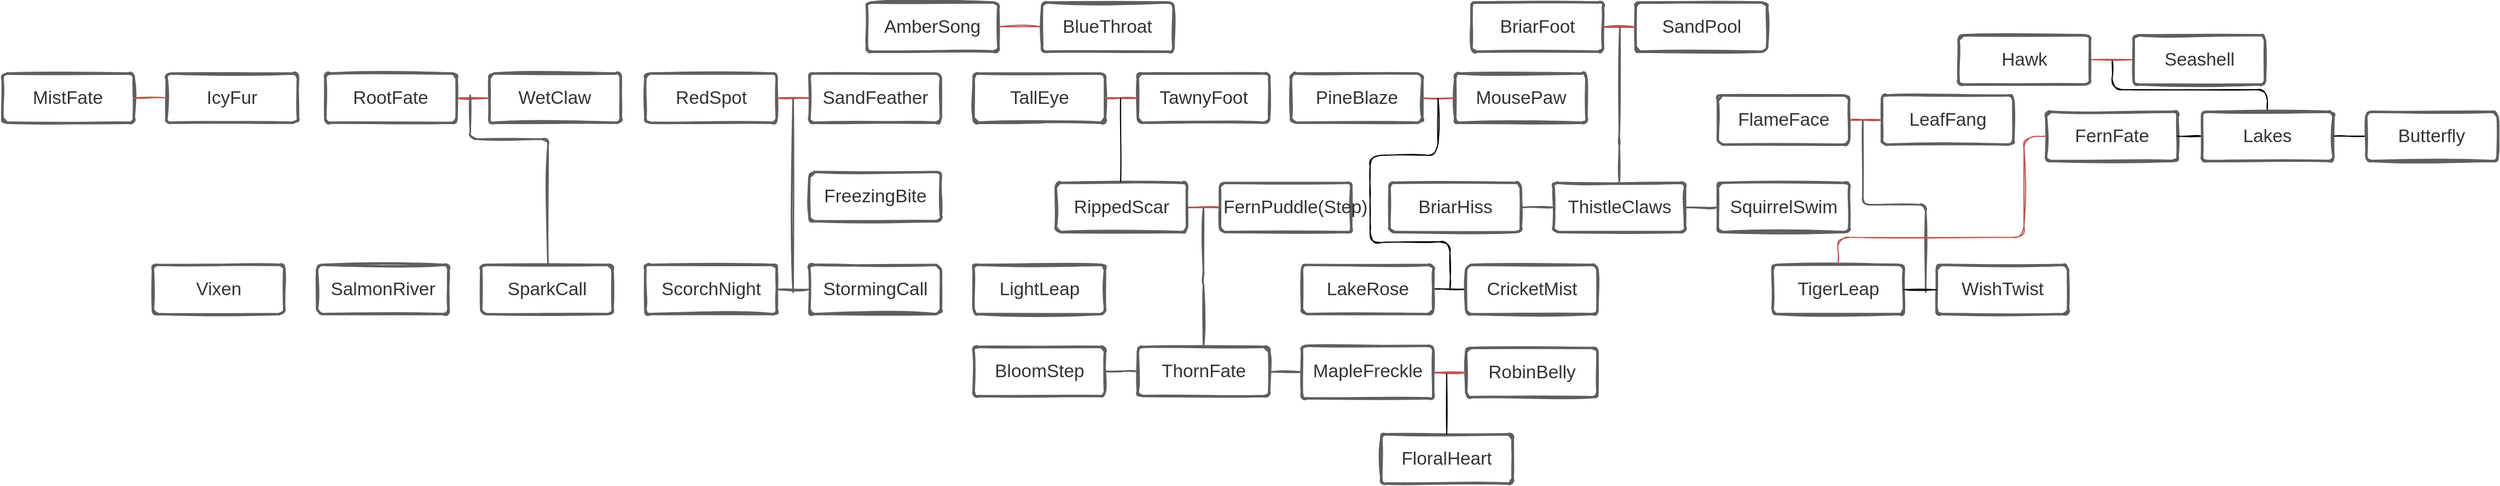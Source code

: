 <mxfile version="15.7.0" type="github" pages="3">
  <diagram id="LYs9jlWkUUdBGs7bz0lL" name="Main">
    <mxGraphModel dx="782" dy="468" grid="1" gridSize="2" guides="1" tooltips="1" connect="1" arrows="1" fold="1" page="1" pageScale="1" pageWidth="1100" pageHeight="850" math="0" shadow="0">
      <root>
        <mxCell id="0" />
        <mxCell id="1" parent="0" />
        <UserObject label="Vixen" lucidchartObjectId="rNwogV_dCgLL" id="FUiJqStSi06S3eD_Z6eS-2">
          <mxCell style="html=1;overflow=block;blockSpacing=1;whiteSpace=wrap;;whiteSpace=wrap;fontSize=16.7;fontColor=#333333;spacing=3.8;strokeColor=#5e5e5e;strokeOpacity=100;absoluteArcSize=1;arcSize=9;strokeWidth=2.3;rounded=1;sketch=1;" parent="1" vertex="1">
            <mxGeometry x="227.5" y="520" width="120" height="45" as="geometry" />
          </mxCell>
        </UserObject>
        <UserObject label="SalmonRiver" lucidchartObjectId="HNwoF9cMgqQK" id="FUiJqStSi06S3eD_Z6eS-3">
          <mxCell style="html=1;overflow=block;blockSpacing=1;whiteSpace=wrap;;whiteSpace=wrap;fontSize=16.7;fontColor=#333333;spacing=3.8;strokeColor=#5e5e5e;strokeOpacity=100;absoluteArcSize=1;arcSize=9;strokeWidth=2.3;rounded=1;sketch=1;" parent="1" vertex="1">
            <mxGeometry x="377.5" y="520" width="120" height="45" as="geometry" />
          </mxCell>
        </UserObject>
        <UserObject label="SparkCall" lucidchartObjectId="INwogG9h2kRV" id="FUiJqStSi06S3eD_Z6eS-4">
          <mxCell style="html=1;overflow=block;blockSpacing=1;whiteSpace=wrap;;whiteSpace=wrap;fontSize=16.7;fontColor=#333333;spacing=3.8;strokeColor=#5e5e5e;strokeOpacity=100;absoluteArcSize=1;arcSize=9;strokeWidth=2.3;rounded=1;sketch=1;" parent="1" vertex="1">
            <mxGeometry x="527.5" y="520" width="120" height="45" as="geometry" />
          </mxCell>
        </UserObject>
        <UserObject label="RobinBelly" lucidchartObjectId="nOwo3FwqswKj" id="FUiJqStSi06S3eD_Z6eS-5">
          <mxCell style="html=1;overflow=block;blockSpacing=1;whiteSpace=wrap;;whiteSpace=wrap;fontSize=16.7;fontColor=#333333;spacing=3.8;strokeColor=#5e5e5e;strokeOpacity=100;absoluteArcSize=1;arcSize=9;strokeWidth=2.3;rounded=1;sketch=1;" parent="1" vertex="1">
            <mxGeometry x="1427.5" y="596" width="120" height="45" as="geometry" />
          </mxCell>
        </UserObject>
        <UserObject label="RippedScar" lucidchartObjectId="nOwo7iQaO23C" id="FUiJqStSi06S3eD_Z6eS-6">
          <mxCell style="html=1;overflow=block;blockSpacing=1;whiteSpace=wrap;;whiteSpace=wrap;fontSize=16.7;fontColor=#333333;spacing=3.8;strokeColor=#5e5e5e;strokeOpacity=100;absoluteArcSize=1;arcSize=9;strokeWidth=2.3;rounded=1;sketch=1;" parent="1" vertex="1">
            <mxGeometry x="1052.5" y="445" width="120" height="45" as="geometry" />
          </mxCell>
        </UserObject>
        <UserObject label="LightLeap" lucidchartObjectId="nOwo-KONdXus" id="FUiJqStSi06S3eD_Z6eS-7">
          <mxCell style="html=1;overflow=block;blockSpacing=1;whiteSpace=wrap;;whiteSpace=wrap;fontSize=16.7;fontColor=#333333;spacing=3.8;strokeColor=#5e5e5e;strokeOpacity=100;absoluteArcSize=1;arcSize=9;strokeWidth=2.3;rounded=1;sketch=1;" parent="1" vertex="1">
            <mxGeometry x="977.5" y="520" width="120" height="45" as="geometry" />
          </mxCell>
        </UserObject>
        <mxCell id="FUiJqStSi06S3eD_Z6eS-78" style="edgeStyle=orthogonalEdgeStyle;orthogonalLoop=1;jettySize=auto;html=1;exitX=1;exitY=0.5;exitDx=0;exitDy=0;entryX=0;entryY=0.5;entryDx=0;entryDy=0;endArrow=none;endFill=0;sketch=1;" parent="1" source="FUiJqStSi06S3eD_Z6eS-8" target="FUiJqStSi06S3eD_Z6eS-10" edge="1">
          <mxGeometry relative="1" as="geometry" />
        </mxCell>
        <UserObject label="LakeRose" lucidchartObjectId="nOwoG6fCtJm5" id="FUiJqStSi06S3eD_Z6eS-8">
          <mxCell style="html=1;overflow=block;blockSpacing=1;whiteSpace=wrap;;whiteSpace=wrap;fontSize=16.7;fontColor=#333333;spacing=3.8;strokeColor=#5e5e5e;strokeOpacity=100;absoluteArcSize=1;arcSize=9;strokeWidth=2.3;rounded=1;sketch=1;" parent="1" vertex="1">
            <mxGeometry x="1277.5" y="520" width="120" height="45" as="geometry" />
          </mxCell>
        </UserObject>
        <UserObject label="TigerLeap" lucidchartObjectId="~UwoI_.Jccfk" id="FUiJqStSi06S3eD_Z6eS-9">
          <mxCell style="html=1;overflow=block;blockSpacing=1;whiteSpace=wrap;;whiteSpace=wrap;fontSize=16.7;fontColor=#333333;spacing=3.8;strokeColor=#5e5e5e;strokeOpacity=100;absoluteArcSize=1;arcSize=9;strokeWidth=2.3;rounded=1;sketch=1;" parent="1" vertex="1">
            <mxGeometry x="1707.5" y="520" width="120" height="45" as="geometry" />
          </mxCell>
        </UserObject>
        <UserObject label="CricketMist" lucidchartObjectId="~UwojIPjVIOI" id="FUiJqStSi06S3eD_Z6eS-10">
          <mxCell style="html=1;overflow=block;blockSpacing=1;whiteSpace=wrap;;whiteSpace=wrap;fontSize=16.7;fontColor=#333333;spacing=3.8;strokeColor=#5e5e5e;strokeOpacity=100;absoluteArcSize=1;arcSize=9;strokeWidth=2.3;rounded=1;sketch=1;" parent="1" vertex="1">
            <mxGeometry x="1427.5" y="520" width="120" height="45" as="geometry" />
          </mxCell>
        </UserObject>
        <mxCell id="FUiJqStSi06S3eD_Z6eS-11" style="edgeStyle=none;orthogonalLoop=1;jettySize=auto;html=1;exitX=0.5;exitY=0;exitDx=0;exitDy=0;endArrow=none;endFill=0;sketch=1;" parent="1" source="FUiJqStSi06S3eD_Z6eS-72" edge="1">
          <mxGeometry relative="1" as="geometry">
            <mxPoint x="2018" y="333" as="targetPoint" />
            <Array as="points">
              <mxPoint x="2160" y="360" />
              <mxPoint x="2018" y="360" />
            </Array>
          </mxGeometry>
        </mxCell>
        <UserObject label="FernFate" lucidchartObjectId="AWwoFBo2OCs_" id="FUiJqStSi06S3eD_Z6eS-12">
          <mxCell style="html=1;overflow=block;blockSpacing=1;whiteSpace=wrap;;whiteSpace=wrap;fontSize=16.7;fontColor=#333333;spacing=3.8;strokeColor=#5e5e5e;strokeOpacity=100;absoluteArcSize=1;arcSize=9;strokeWidth=2.3;rounded=1;sketch=1;" parent="1" vertex="1">
            <mxGeometry x="1957.5" y="380" width="120" height="45" as="geometry" />
          </mxCell>
        </UserObject>
        <UserObject label="WishTwist" lucidchartObjectId="AWwozbQCYoxc" id="FUiJqStSi06S3eD_Z6eS-13">
          <mxCell style="html=1;overflow=block;blockSpacing=1;whiteSpace=wrap;;whiteSpace=wrap;fontSize=16.7;fontColor=#333333;spacing=3.8;strokeColor=#5e5e5e;strokeOpacity=100;absoluteArcSize=1;arcSize=9;strokeWidth=2.3;rounded=1;sketch=1;" parent="1" vertex="1">
            <mxGeometry x="1857.5" y="520" width="120" height="45" as="geometry" />
          </mxCell>
        </UserObject>
        <UserObject label="" lucidchartObjectId="TXwo7eGYLWNq" id="FUiJqStSi06S3eD_Z6eS-15">
          <mxCell style="html=1;jettySize=18;whiteSpace=wrap;fontSize=13;strokeColor=#b85450;strokeOpacity=100;strokeWidth=1.5;arcSize=12;edgeStyle=orthogonalEdgeStyle;startArrow=none;;endArrow=none;;exitX=-0.009;exitY=0.5;exitPerimeter=0;entryX=1.009;entryY=0.5;entryPerimeter=0;fillColor=#f8cecc;sketch=1;" parent="1" target="FUiJqStSi06S3eD_Z6eS-6" edge="1">
            <mxGeometry width="100" height="100" relative="1" as="geometry">
              <Array as="points" />
              <mxPoint x="1201.42" y="467.5" as="sourcePoint" />
            </mxGeometry>
          </mxCell>
        </UserObject>
        <UserObject label="" lucidchartObjectId="E7wo4Ei~iOmB" id="FUiJqStSi06S3eD_Z6eS-16">
          <mxCell style="html=1;jettySize=18;whiteSpace=wrap;fontSize=13;strokeColor=#5E5E5E;strokeWidth=1.5;arcSize=12;edgeStyle=orthogonalEdgeStyle;startArrow=none;;endArrow=none;;exitX=0.5;exitY=-0.025;exitPerimeter=0;sketch=1;" parent="1" source="FUiJqStSi06S3eD_Z6eS-18" edge="1">
            <mxGeometry width="100" height="100" relative="1" as="geometry">
              <Array as="points" />
              <mxPoint x="1187.5" y="468" as="targetPoint" />
            </mxGeometry>
          </mxCell>
        </UserObject>
        <UserObject label="BloomStep" lucidchartObjectId="v8woDU3B5V1E" id="FUiJqStSi06S3eD_Z6eS-17">
          <mxCell style="html=1;overflow=block;blockSpacing=1;whiteSpace=wrap;;whiteSpace=wrap;fontSize=16.7;fontColor=#333333;spacing=3.8;strokeColor=#5e5e5e;strokeOpacity=100;absoluteArcSize=1;arcSize=9;strokeWidth=2.3;rounded=1;sketch=1;" parent="1" vertex="1">
            <mxGeometry x="977.5" y="595" width="120" height="45" as="geometry" />
          </mxCell>
        </UserObject>
        <UserObject label="ThornFate" lucidchartObjectId="Q8wovV4.A276" id="FUiJqStSi06S3eD_Z6eS-18">
          <mxCell style="html=1;overflow=block;blockSpacing=1;whiteSpace=wrap;;whiteSpace=wrap;fontSize=16.7;fontColor=#333333;spacing=3.8;strokeColor=#5e5e5e;strokeOpacity=100;absoluteArcSize=1;arcSize=9;strokeWidth=2.3;rounded=1;sketch=1;" parent="1" vertex="1">
            <mxGeometry x="1127.5" y="595" width="120" height="45" as="geometry" />
          </mxCell>
        </UserObject>
        <UserObject label="MapleFreckle" lucidchartObjectId="T8wokQpCtD0_" id="FUiJqStSi06S3eD_Z6eS-19">
          <mxCell style="html=1;overflow=block;blockSpacing=1;whiteSpace=wrap;;whiteSpace=wrap;fontSize=16.7;fontColor=#333333;spacing=3.8;strokeColor=#5e5e5e;strokeOpacity=100;absoluteArcSize=1;arcSize=9;strokeWidth=2.3;rounded=1;sketch=1;" parent="1" vertex="1">
            <mxGeometry x="1277.5" y="594" width="120" height="48" as="geometry" />
          </mxCell>
        </UserObject>
        <UserObject label="" lucidchartObjectId="Gzyo0qhNV2Ji" id="FUiJqStSi06S3eD_Z6eS-20">
          <mxCell style="html=1;jettySize=18;whiteSpace=wrap;fontSize=13;strokeColor=#5E5E5E;strokeWidth=1.5;arcSize=12;edgeStyle=orthogonalEdgeStyle;startArrow=none;;endArrow=none;;exitX=-0.009;exitY=0.5;exitPerimeter=0;entryX=1.009;entryY=0.5;entryPerimeter=0;sketch=1;" parent="1" source="FUiJqStSi06S3eD_Z6eS-19" target="FUiJqStSi06S3eD_Z6eS-18" edge="1">
            <mxGeometry width="100" height="100" relative="1" as="geometry">
              <Array as="points" />
            </mxGeometry>
          </mxCell>
        </UserObject>
        <UserObject label="" lucidchartObjectId="Jzyo0tXkxQN0" id="FUiJqStSi06S3eD_Z6eS-21">
          <mxCell style="html=1;jettySize=18;whiteSpace=wrap;fontSize=13;strokeColor=#5E5E5E;strokeWidth=1.5;arcSize=12;edgeStyle=orthogonalEdgeStyle;startArrow=none;;endArrow=none;;exitX=-0.009;exitY=0.5;exitPerimeter=0;entryX=1.009;entryY=0.5;entryPerimeter=0;sketch=1;" parent="1" source="FUiJqStSi06S3eD_Z6eS-18" target="FUiJqStSi06S3eD_Z6eS-17" edge="1">
            <mxGeometry width="100" height="100" relative="1" as="geometry">
              <Array as="points" />
            </mxGeometry>
          </mxCell>
        </UserObject>
        <UserObject label="" lucidchartObjectId="7HyoYzM~DbjK" id="FUiJqStSi06S3eD_Z6eS-22">
          <mxCell style="html=1;jettySize=18;whiteSpace=wrap;fontSize=13;strokeColor=#b85450;strokeOpacity=100;strokeWidth=1.5;arcSize=12;edgeStyle=orthogonalEdgeStyle;startArrow=none;;endArrow=none;;exitX=-0.009;exitY=0.5;exitPerimeter=0;entryX=1.009;entryY=0.526;entryPerimeter=0;fillColor=#f8cecc;sketch=1;" parent="1" source="FUiJqStSi06S3eD_Z6eS-5" target="FUiJqStSi06S3eD_Z6eS-19" edge="1">
            <mxGeometry width="100" height="100" relative="1" as="geometry">
              <Array as="points" />
            </mxGeometry>
          </mxCell>
        </UserObject>
        <UserObject label="MistFate" lucidchartObjectId="U62nv5oN26xm" id="FUiJqStSi06S3eD_Z6eS-23">
          <mxCell style="html=1;overflow=block;blockSpacing=1;whiteSpace=wrap;;whiteSpace=wrap;fontSize=16.7;fontColor=#333333;spacing=3.8;strokeColor=#5e5e5e;strokeOpacity=100;absoluteArcSize=1;arcSize=9;strokeWidth=2.3;rounded=1;sketch=1;" parent="1" vertex="1">
            <mxGeometry x="90" y="345" width="120" height="45" as="geometry" />
          </mxCell>
        </UserObject>
        <UserObject label="RootFate" lucidchartObjectId="6w6n-J9yklSA" id="FUiJqStSi06S3eD_Z6eS-24">
          <mxCell style="html=1;overflow=block;blockSpacing=1;whiteSpace=wrap;;whiteSpace=wrap;fontSize=16.7;fontColor=#333333;spacing=3.8;strokeColor=#5e5e5e;strokeOpacity=100;absoluteArcSize=1;arcSize=9;strokeWidth=2.3;rounded=1;sketch=1;" parent="1" vertex="1">
            <mxGeometry x="385" y="345" width="120" height="45" as="geometry" />
          </mxCell>
        </UserObject>
        <mxCell id="FUiJqStSi06S3eD_Z6eS-25" style="edgeStyle=none;orthogonalLoop=1;jettySize=auto;html=1;exitX=0;exitY=0.5;exitDx=0;exitDy=0;endArrow=none;endFill=0;fillColor=#f8cecc;strokeColor=#b85450;sketch=1;" parent="1" source="FUiJqStSi06S3eD_Z6eS-26" target="FUiJqStSi06S3eD_Z6eS-29" edge="1">
          <mxGeometry relative="1" as="geometry" />
        </mxCell>
        <UserObject label="BlueThroat" lucidchartObjectId="9w6nF3neg0Av" id="FUiJqStSi06S3eD_Z6eS-26">
          <mxCell style="html=1;overflow=block;blockSpacing=1;whiteSpace=wrap;;whiteSpace=wrap;fontSize=16.7;fontColor=#333333;spacing=3.8;strokeColor=#5e5e5e;strokeOpacity=100;absoluteArcSize=1;arcSize=9;strokeWidth=2.3;rounded=1;sketch=1;" parent="1" vertex="1">
            <mxGeometry x="1040" y="280" width="120" height="45" as="geometry" />
          </mxCell>
        </UserObject>
        <UserObject label="RedSpot" lucidchartObjectId="ix6n19~cwBaz" id="FUiJqStSi06S3eD_Z6eS-27">
          <mxCell style="html=1;overflow=block;blockSpacing=1;whiteSpace=wrap;;whiteSpace=wrap;fontSize=16.7;fontColor=#333333;spacing=3.8;strokeColor=#5e5e5e;strokeOpacity=100;absoluteArcSize=1;arcSize=9;strokeWidth=2.3;rounded=1;sketch=1;" parent="1" vertex="1">
            <mxGeometry x="677.5" y="345" width="120" height="45" as="geometry" />
          </mxCell>
        </UserObject>
        <UserObject label="IcyFur" lucidchartObjectId="lx6nJb_0bG_-" id="FUiJqStSi06S3eD_Z6eS-28">
          <mxCell style="html=1;overflow=block;blockSpacing=1;whiteSpace=wrap;;whiteSpace=wrap;fontSize=16.7;fontColor=#333333;spacing=3.8;strokeColor=#5e5e5e;strokeOpacity=100;absoluteArcSize=1;arcSize=9;strokeWidth=2.3;rounded=1;sketch=1;" parent="1" vertex="1">
            <mxGeometry x="240" y="345" width="120" height="45" as="geometry" />
          </mxCell>
        </UserObject>
        <UserObject label="AmberSong" lucidchartObjectId="nx6n3Eqgzo.t" id="FUiJqStSi06S3eD_Z6eS-29">
          <mxCell style="html=1;overflow=block;blockSpacing=1;whiteSpace=wrap;;whiteSpace=wrap;fontSize=16.7;fontColor=#333333;spacing=3.8;strokeColor=#5e5e5e;strokeOpacity=100;absoluteArcSize=1;arcSize=9;strokeWidth=2.3;rounded=1;sketch=1;" parent="1" vertex="1">
            <mxGeometry x="880" y="280" width="120" height="45" as="geometry" />
          </mxCell>
        </UserObject>
        <UserObject label="FernPuddle(Step)" lucidchartObjectId="jC6nwOgTyKPv" id="FUiJqStSi06S3eD_Z6eS-30">
          <mxCell style="html=1;overflow=block;blockSpacing=1;whiteSpace=wrap;;whiteSpace=wrap;fontSize=16.7;fontColor=#333333;spacing=3.8;strokeColor=#5e5e5e;strokeOpacity=100;absoluteArcSize=1;arcSize=9;strokeWidth=2.3;rounded=1;sketch=1;" parent="1" vertex="1">
            <mxGeometry x="1202.5" y="445" width="120" height="45" as="geometry" />
          </mxCell>
        </UserObject>
        <UserObject label="WetClaw" lucidchartObjectId="sC6n0QGDRm1p" id="FUiJqStSi06S3eD_Z6eS-31">
          <mxCell style="html=1;overflow=block;blockSpacing=1;whiteSpace=wrap;;whiteSpace=wrap;fontSize=16.7;fontColor=#333333;spacing=3.8;strokeColor=#5e5e5e;strokeOpacity=100;absoluteArcSize=1;arcSize=9;strokeWidth=2.3;rounded=1;sketch=1;" parent="1" vertex="1">
            <mxGeometry x="535" y="345" width="120" height="45" as="geometry" />
          </mxCell>
        </UserObject>
        <UserObject label="PineBlaze" lucidchartObjectId="uC6ns7wwrMkW" id="FUiJqStSi06S3eD_Z6eS-32">
          <mxCell style="html=1;overflow=block;blockSpacing=1;whiteSpace=wrap;;whiteSpace=wrap;fontSize=16.7;fontColor=#333333;spacing=3.8;strokeColor=#5e5e5e;strokeOpacity=100;absoluteArcSize=1;arcSize=9;strokeWidth=2.3;rounded=1;sketch=1;" parent="1" vertex="1">
            <mxGeometry x="1267.5" y="345" width="120" height="45" as="geometry" />
          </mxCell>
        </UserObject>
        <UserObject label="FloralHeart" lucidchartObjectId="xC6nqglZxt7i" id="FUiJqStSi06S3eD_Z6eS-33">
          <mxCell style="html=1;overflow=block;blockSpacing=1;whiteSpace=wrap;;whiteSpace=wrap;fontSize=16.7;fontColor=#333333;spacing=3.8;strokeColor=#5e5e5e;strokeOpacity=100;absoluteArcSize=1;arcSize=9;strokeWidth=2.3;rounded=1;sketch=1;" parent="1" vertex="1">
            <mxGeometry x="1350" y="675" width="120" height="45" as="geometry" />
          </mxCell>
        </UserObject>
        <UserObject label="FlameFace" lucidchartObjectId="aD6n6iyjvHGV" id="FUiJqStSi06S3eD_Z6eS-34">
          <mxCell style="html=1;overflow=block;blockSpacing=1;whiteSpace=wrap;;whiteSpace=wrap;fontSize=16.7;fontColor=#333333;spacing=3.8;strokeColor=#5e5e5e;strokeOpacity=100;absoluteArcSize=1;arcSize=9;strokeWidth=2.3;rounded=1;sketch=1;" parent="1" vertex="1">
            <mxGeometry x="1657.5" y="365" width="120" height="45" as="geometry" />
          </mxCell>
        </UserObject>
        <UserObject label="SandFeather" lucidchartObjectId="DD6n1941-2t5" id="FUiJqStSi06S3eD_Z6eS-35">
          <mxCell style="html=1;overflow=block;blockSpacing=1;whiteSpace=wrap;;whiteSpace=wrap;fontSize=16.7;fontColor=#333333;spacing=3.8;strokeColor=#5e5e5e;strokeOpacity=100;absoluteArcSize=1;arcSize=9;strokeWidth=2.3;rounded=1;sketch=1;" parent="1" vertex="1">
            <mxGeometry x="827.5" y="345" width="120" height="45" as="geometry" />
          </mxCell>
        </UserObject>
        <UserObject label="BriarFoot" lucidchartObjectId="QD6n8ffQyixK" id="FUiJqStSi06S3eD_Z6eS-36">
          <mxCell style="html=1;overflow=block;blockSpacing=1;whiteSpace=wrap;;whiteSpace=wrap;fontSize=16.7;fontColor=#333333;spacing=3.8;strokeColor=#5e5e5e;strokeOpacity=100;absoluteArcSize=1;arcSize=9;strokeWidth=2.3;rounded=1;sketch=1;" parent="1" vertex="1">
            <mxGeometry x="1432.5" y="280" width="120" height="45" as="geometry" />
          </mxCell>
        </UserObject>
        <UserObject label="SandPool" lucidchartObjectId="xK6nVe37aGVh" id="FUiJqStSi06S3eD_Z6eS-37">
          <mxCell style="html=1;overflow=block;blockSpacing=1;whiteSpace=wrap;;whiteSpace=wrap;fontSize=16.7;fontColor=#333333;spacing=3.8;strokeColor=#5e5e5e;strokeOpacity=100;absoluteArcSize=1;arcSize=9;strokeWidth=2.3;rounded=1;sketch=1;" parent="1" vertex="1">
            <mxGeometry x="1582.5" y="280" width="120" height="45" as="geometry" />
          </mxCell>
        </UserObject>
        <UserObject label="LeafFang" lucidchartObjectId="GL6nMM1_W.dq" id="FUiJqStSi06S3eD_Z6eS-38">
          <mxCell style="html=1;overflow=block;blockSpacing=1;whiteSpace=wrap;;whiteSpace=wrap;fontSize=16.7;fontColor=#333333;spacing=3.8;strokeColor=#5e5e5e;strokeOpacity=100;absoluteArcSize=1;arcSize=9;strokeWidth=2.3;rounded=1;sketch=1;" parent="1" vertex="1">
            <mxGeometry x="1807.5" y="365" width="120" height="45" as="geometry" />
          </mxCell>
        </UserObject>
        <UserObject label="MousePaw" lucidchartObjectId="0L6nMIO2sx.W" id="FUiJqStSi06S3eD_Z6eS-39">
          <mxCell style="html=1;overflow=block;blockSpacing=1;whiteSpace=wrap;;whiteSpace=wrap;fontSize=16.7;fontColor=#333333;spacing=3.8;strokeColor=#5e5e5e;strokeOpacity=100;absoluteArcSize=1;arcSize=9;strokeWidth=2.3;rounded=1;sketch=1;" parent="1" vertex="1">
            <mxGeometry x="1417.5" y="345" width="120" height="45" as="geometry" />
          </mxCell>
        </UserObject>
        <UserObject label="" lucidchartObjectId="dM6nYuE2K-EU" id="FUiJqStSi06S3eD_Z6eS-40">
          <mxCell style="html=1;jettySize=18;whiteSpace=wrap;fontSize=13;strokeColor=#b85450;strokeOpacity=100;strokeWidth=1.5;arcSize=12;edgeStyle=orthogonalEdgeStyle;startArrow=none;;endArrow=none;;exitX=1.009;exitY=0.5;exitPerimeter=0;entryX=-0.009;entryY=0.5;entryPerimeter=0;fillColor=#f8cecc;sketch=1;" parent="1" source="FUiJqStSi06S3eD_Z6eS-36" target="FUiJqStSi06S3eD_Z6eS-37" edge="1">
            <mxGeometry width="100" height="100" relative="1" as="geometry">
              <Array as="points" />
            </mxGeometry>
          </mxCell>
        </UserObject>
        <UserObject label="" lucidchartObjectId="yM6n69nNulBQ" id="FUiJqStSi06S3eD_Z6eS-41">
          <mxCell style="html=1;jettySize=18;whiteSpace=wrap;fontSize=13;strokeColor=#b85450;strokeOpacity=100;strokeWidth=1.5;arcSize=12;edgeStyle=orthogonalEdgeStyle;startArrow=none;;endArrow=none;;exitX=1.009;exitY=0.5;exitPerimeter=0;entryX=-0.009;entryY=0.5;entryPerimeter=0;fillColor=#f8cecc;sketch=1;" parent="1" source="FUiJqStSi06S3eD_Z6eS-34" edge="1">
            <mxGeometry width="100" height="100" relative="1" as="geometry">
              <Array as="points" />
              <mxPoint x="1806.42" y="387.5" as="targetPoint" />
            </mxGeometry>
          </mxCell>
        </UserObject>
        <UserObject label="" lucidchartObjectId="RM6nxCDNBZhi" id="FUiJqStSi06S3eD_Z6eS-42">
          <mxCell style="html=1;jettySize=18;whiteSpace=wrap;fontSize=13;strokeColor=#b85450;strokeOpacity=100;strokeWidth=1.5;arcSize=12;edgeStyle=orthogonalEdgeStyle;startArrow=none;;endArrow=none;;exitX=1.009;exitY=0.5;exitPerimeter=0;entryX=-0.009;entryY=0.5;entryPerimeter=0;fillColor=#f8cecc;sketch=1;" parent="1" source="FUiJqStSi06S3eD_Z6eS-32" target="FUiJqStSi06S3eD_Z6eS-39" edge="1">
            <mxGeometry width="100" height="100" relative="1" as="geometry">
              <Array as="points" />
            </mxGeometry>
          </mxCell>
        </UserObject>
        <UserObject label="TallEye" lucidchartObjectId="6N6nyGdsrVmk" id="FUiJqStSi06S3eD_Z6eS-43">
          <mxCell style="html=1;overflow=block;blockSpacing=1;whiteSpace=wrap;;whiteSpace=wrap;fontSize=16.7;fontColor=#333333;spacing=3.8;strokeColor=#5e5e5e;strokeOpacity=100;absoluteArcSize=1;arcSize=9;strokeWidth=2.3;rounded=1;sketch=1;" parent="1" vertex="1">
            <mxGeometry x="977.5" y="345" width="120" height="45" as="geometry" />
          </mxCell>
        </UserObject>
        <UserObject label="TawnyFoot" lucidchartObjectId="_N6nFeL8CYIC" id="FUiJqStSi06S3eD_Z6eS-44">
          <mxCell style="html=1;overflow=block;blockSpacing=1;whiteSpace=wrap;;whiteSpace=wrap;fontSize=16.7;fontColor=#333333;spacing=3.8;strokeColor=#5e5e5e;strokeOpacity=100;absoluteArcSize=1;arcSize=9;strokeWidth=2.3;rounded=1;sketch=1;" parent="1" vertex="1">
            <mxGeometry x="1127.5" y="345" width="120" height="45" as="geometry" />
          </mxCell>
        </UserObject>
        <UserObject label="" lucidchartObjectId="qO6np6Bd7pjw" id="FUiJqStSi06S3eD_Z6eS-45">
          <mxCell style="html=1;jettySize=18;whiteSpace=wrap;fontSize=13;strokeColor=#b85450;strokeOpacity=100;strokeWidth=1.5;arcSize=12;edgeStyle=orthogonalEdgeStyle;startArrow=none;;endArrow=none;;exitX=1.009;exitY=0.5;exitPerimeter=0;entryX=-0.009;entryY=0.5;entryPerimeter=0;fillColor=#f8cecc;sketch=1;" parent="1" source="FUiJqStSi06S3eD_Z6eS-43" target="FUiJqStSi06S3eD_Z6eS-44" edge="1">
            <mxGeometry width="100" height="100" relative="1" as="geometry">
              <Array as="points" />
            </mxGeometry>
          </mxCell>
        </UserObject>
        <UserObject label="BriarHiss" lucidchartObjectId="oT6n7k2YRqkz" id="FUiJqStSi06S3eD_Z6eS-47">
          <mxCell style="html=1;overflow=block;blockSpacing=1;whiteSpace=wrap;;whiteSpace=wrap;fontSize=16.7;fontColor=#333333;spacing=3.8;strokeColor=#5e5e5e;strokeOpacity=100;absoluteArcSize=1;arcSize=9;strokeWidth=2.3;rounded=1;sketch=1;" parent="1" vertex="1">
            <mxGeometry x="1357.5" y="445" width="120" height="45" as="geometry" />
          </mxCell>
        </UserObject>
        <UserObject label="SquirrelSwim" lucidchartObjectId="tT6nzAwxQzBk" id="FUiJqStSi06S3eD_Z6eS-48">
          <mxCell style="html=1;overflow=block;blockSpacing=1;whiteSpace=wrap;;whiteSpace=wrap;fontSize=16.7;fontColor=#333333;spacing=3.8;strokeColor=#5e5e5e;strokeOpacity=100;absoluteArcSize=1;arcSize=9;strokeWidth=2.3;rounded=1;sketch=1;" parent="1" vertex="1">
            <mxGeometry x="1657.5" y="445" width="120" height="45" as="geometry" />
          </mxCell>
        </UserObject>
        <UserObject label="ThistleClaws" lucidchartObjectId="HT6n_Y1mThux" id="FUiJqStSi06S3eD_Z6eS-49">
          <mxCell style="html=1;overflow=block;blockSpacing=1;whiteSpace=wrap;;whiteSpace=wrap;fontSize=16.7;fontColor=#333333;spacing=3.8;strokeColor=#5e5e5e;strokeOpacity=100;absoluteArcSize=1;arcSize=9;strokeWidth=2.3;rounded=1;sketch=1;" parent="1" vertex="1">
            <mxGeometry x="1507.5" y="445" width="120" height="45" as="geometry" />
          </mxCell>
        </UserObject>
        <UserObject label="" lucidchartObjectId="9T6nlAMiKmDT" id="FUiJqStSi06S3eD_Z6eS-50">
          <mxCell style="html=1;jettySize=18;whiteSpace=wrap;fontSize=13;strokeColor=#5E5E5E;strokeWidth=1.5;arcSize=12;edgeStyle=orthogonalEdgeStyle;startArrow=none;;endArrow=none;;exitX=0.5;exitY=-0.025;exitPerimeter=0;sketch=1;" parent="1" source="FUiJqStSi06S3eD_Z6eS-49" edge="1">
            <mxGeometry width="100" height="100" relative="1" as="geometry">
              <Array as="points">
                <mxPoint x="1567.5" y="405" />
                <mxPoint x="1567.5" y="405" />
              </Array>
              <mxPoint x="1568" y="303" as="targetPoint" />
            </mxGeometry>
          </mxCell>
        </UserObject>
        <UserObject label="" lucidchartObjectId="bU6nRvkBDQGP" id="FUiJqStSi06S3eD_Z6eS-51">
          <mxCell style="html=1;jettySize=18;whiteSpace=wrap;fontSize=13;strokeColor=#5E5E5E;strokeWidth=1.5;arcSize=12;edgeStyle=orthogonalEdgeStyle;startArrow=none;;endArrow=none;;exitX=-0.009;exitY=0.5;exitPerimeter=0;entryX=1.009;entryY=0.5;entryPerimeter=0;sketch=1;" parent="1" source="FUiJqStSi06S3eD_Z6eS-48" target="FUiJqStSi06S3eD_Z6eS-49" edge="1">
            <mxGeometry width="100" height="100" relative="1" as="geometry">
              <Array as="points" />
            </mxGeometry>
          </mxCell>
        </UserObject>
        <UserObject label="" lucidchartObjectId="eU6nitvqeQJ3" id="FUiJqStSi06S3eD_Z6eS-52">
          <mxCell style="html=1;jettySize=18;whiteSpace=wrap;fontSize=13;strokeColor=#5E5E5E;strokeWidth=1.5;arcSize=12;edgeStyle=orthogonalEdgeStyle;startArrow=none;;endArrow=none;;exitX=-0.009;exitY=0.5;exitPerimeter=0;entryX=1.009;entryY=0.5;entryPerimeter=0;sketch=1;" parent="1" source="FUiJqStSi06S3eD_Z6eS-49" target="FUiJqStSi06S3eD_Z6eS-47" edge="1">
            <mxGeometry width="100" height="100" relative="1" as="geometry">
              <Array as="points" />
            </mxGeometry>
          </mxCell>
        </UserObject>
        <UserObject label="" lucidchartObjectId="zV6nmgGL8G4V" id="FUiJqStSi06S3eD_Z6eS-53">
          <mxCell style="html=1;jettySize=18;whiteSpace=wrap;fontSize=13;strokeColor=#5E5E5E;strokeWidth=1.5;arcSize=12;edgeStyle=orthogonalEdgeStyle;startArrow=none;;endArrow=none;;sketch=1;" parent="1" edge="1">
            <mxGeometry width="100" height="100" relative="1" as="geometry">
              <Array as="points">
                <mxPoint x="1790" y="465" />
                <mxPoint x="1848" y="465" />
              </Array>
              <mxPoint x="1790" y="388" as="sourcePoint" />
              <mxPoint x="1847.5" y="545" as="targetPoint" />
            </mxGeometry>
          </mxCell>
        </UserObject>
        <UserObject label="" lucidchartObjectId="GKlow7b7QTN~" id="FUiJqStSi06S3eD_Z6eS-54">
          <mxCell style="html=1;jettySize=18;whiteSpace=wrap;fontSize=13;strokeColor=#b85450;strokeOpacity=100;strokeWidth=1.5;arcSize=12;edgeStyle=orthogonalEdgeStyle;startArrow=none;;endArrow=none;;exitX=-0.009;exitY=0.5;exitPerimeter=0;entryX=1.009;entryY=0.5;entryPerimeter=0;fillColor=#f8cecc;sketch=1;" parent="1" source="FUiJqStSi06S3eD_Z6eS-35" target="FUiJqStSi06S3eD_Z6eS-27" edge="1">
            <mxGeometry width="100" height="100" relative="1" as="geometry">
              <Array as="points" />
            </mxGeometry>
          </mxCell>
        </UserObject>
        <UserObject label="" lucidchartObjectId="4Qlo~swPg.hA" id="FUiJqStSi06S3eD_Z6eS-55">
          <mxCell style="html=1;jettySize=18;whiteSpace=wrap;fontSize=13;strokeColor=#b85450;strokeOpacity=100;strokeWidth=1.5;arcSize=12;edgeStyle=orthogonalEdgeStyle;startArrow=none;;endArrow=none;;exitX=1.009;exitY=0.5;exitPerimeter=0;entryX=-0.009;entryY=0.5;entryPerimeter=0;fillColor=#f8cecc;sketch=1;" parent="1" source="FUiJqStSi06S3eD_Z6eS-24" target="FUiJqStSi06S3eD_Z6eS-31" edge="1">
            <mxGeometry width="100" height="100" relative="1" as="geometry">
              <Array as="points" />
            </mxGeometry>
          </mxCell>
        </UserObject>
        <UserObject label="ScorchNight" lucidchartObjectId="vRlonehAEG~2" id="FUiJqStSi06S3eD_Z6eS-56">
          <mxCell style="html=1;overflow=block;blockSpacing=1;whiteSpace=wrap;;whiteSpace=wrap;fontSize=16.7;fontColor=#333333;spacing=3.8;strokeColor=#5e5e5e;strokeOpacity=100;absoluteArcSize=1;arcSize=9;strokeWidth=2.3;rounded=1;sketch=1;" parent="1" vertex="1">
            <mxGeometry x="677.5" y="520" width="120" height="45" as="geometry" />
          </mxCell>
        </UserObject>
        <UserObject label="" lucidchartObjectId="YSlojY~FfSWc" id="FUiJqStSi06S3eD_Z6eS-57">
          <mxCell style="html=1;jettySize=18;whiteSpace=wrap;fontSize=13;strokeColor=#5E5E5E;strokeWidth=1.5;arcSize=12;edgeStyle=orthogonalEdgeStyle;startArrow=none;;endArrow=none;;entryX=0.5;entryY=-0.025;entryPerimeter=0;sketch=1;" parent="1" edge="1">
            <mxGeometry width="100" height="100" relative="1" as="geometry">
              <Array as="points">
                <mxPoint x="517.5" y="405" />
                <mxPoint x="588.5" y="405" />
              </Array>
              <mxPoint x="517.5" y="365" as="sourcePoint" />
              <mxPoint x="588.5" y="519.995" as="targetPoint" />
            </mxGeometry>
          </mxCell>
        </UserObject>
        <UserObject label="StormingCall" lucidchartObjectId="g4loRliNZPfK" id="FUiJqStSi06S3eD_Z6eS-58">
          <mxCell style="html=1;overflow=block;blockSpacing=1;whiteSpace=wrap;;whiteSpace=wrap;fontSize=16.7;fontColor=#333333;spacing=3.8;strokeColor=#5e5e5e;strokeOpacity=100;absoluteArcSize=1;arcSize=9;strokeWidth=2.3;rounded=1;sketch=1;" parent="1" vertex="1">
            <mxGeometry x="827.5" y="520" width="120" height="45" as="geometry" />
          </mxCell>
        </UserObject>
        <UserObject label="" lucidchartObjectId="z4loe81sxhFM" id="FUiJqStSi06S3eD_Z6eS-59">
          <mxCell style="html=1;jettySize=18;whiteSpace=wrap;fontSize=13;strokeColor=#5E5E5E;strokeWidth=1.5;arcSize=12;edgeStyle=orthogonalEdgeStyle;startArrow=none;;endArrow=none;;exitX=-0.009;exitY=0.5;exitPerimeter=0;entryX=1.009;entryY=0.5;entryPerimeter=0;sketch=1;" parent="1" source="FUiJqStSi06S3eD_Z6eS-58" target="FUiJqStSi06S3eD_Z6eS-56" edge="1">
            <mxGeometry width="100" height="100" relative="1" as="geometry">
              <Array as="points" />
            </mxGeometry>
          </mxCell>
        </UserObject>
        <UserObject label="" lucidchartObjectId="C4lotgxP-2BV" id="FUiJqStSi06S3eD_Z6eS-60">
          <mxCell style="html=1;jettySize=18;whiteSpace=wrap;fontSize=13;strokeColor=#5E5E5E;strokeWidth=1.5;arcSize=12;edgeStyle=orthogonalEdgeStyle;startArrow=none;;endArrow=none;;noJump=0;backgroundOutline=0;metaEdit=0;fixDash=0;snapToPoint=1;sketch=1;" parent="1" edge="1">
            <mxGeometry width="100" height="100" relative="1" as="geometry">
              <Array as="points" />
              <mxPoint x="812.5" y="545" as="sourcePoint" />
              <mxPoint x="812.5" y="368" as="targetPoint" />
            </mxGeometry>
          </mxCell>
        </UserObject>
        <mxCell id="FUiJqStSi06S3eD_Z6eS-62" value="" style="endArrow=none;html=1;sketch=1;" parent="1" source="FUiJqStSi06S3eD_Z6eS-9" edge="1">
          <mxGeometry width="50" height="50" relative="1" as="geometry">
            <mxPoint x="1827.5" y="592.5" as="sourcePoint" />
            <mxPoint x="1857.5" y="543" as="targetPoint" />
          </mxGeometry>
        </mxCell>
        <mxCell id="FUiJqStSi06S3eD_Z6eS-63" style="edgeStyle=none;orthogonalLoop=1;jettySize=auto;html=1;exitX=1;exitY=0.5;exitDx=0;exitDy=0;entryX=0;entryY=0.5;entryDx=0;entryDy=0;endArrow=none;endFill=0;fillColor=#f8cecc;strokeColor=#b85450;sketch=1;" parent="1" source="FUiJqStSi06S3eD_Z6eS-64" target="FUiJqStSi06S3eD_Z6eS-65" edge="1">
          <mxGeometry relative="1" as="geometry" />
        </mxCell>
        <UserObject label="Hawk" lucidchartObjectId="GL6nMM1_W.dq" id="FUiJqStSi06S3eD_Z6eS-64">
          <mxCell style="html=1;overflow=block;blockSpacing=1;whiteSpace=wrap;;whiteSpace=wrap;fontSize=16.7;fontColor=#333333;spacing=3.8;strokeColor=#5e5e5e;strokeOpacity=100;absoluteArcSize=1;arcSize=9;strokeWidth=2.3;rounded=1;sketch=1;" parent="1" vertex="1">
            <mxGeometry x="1877.5" y="310" width="120" height="45" as="geometry" />
          </mxCell>
        </UserObject>
        <UserObject label="Seashell" lucidchartObjectId="GL6nMM1_W.dq" id="FUiJqStSi06S3eD_Z6eS-65">
          <mxCell style="html=1;overflow=block;blockSpacing=1;whiteSpace=wrap;;whiteSpace=wrap;fontSize=16.7;fontColor=#333333;spacing=3.8;strokeColor=#5e5e5e;strokeOpacity=100;absoluteArcSize=1;arcSize=9;strokeWidth=2.3;rounded=1;sketch=1;" parent="1" vertex="1">
            <mxGeometry x="2037.5" y="310" width="120" height="45" as="geometry" />
          </mxCell>
        </UserObject>
        <mxCell id="FUiJqStSi06S3eD_Z6eS-66" value="" style="endArrow=none;html=1;entryX=0;entryY=0.5;entryDx=0;entryDy=0;exitX=0.5;exitY=0;exitDx=0;exitDy=0;fillColor=#f8cecc;strokeColor=#b85450;sketch=1;" parent="1" source="FUiJqStSi06S3eD_Z6eS-9" target="FUiJqStSi06S3eD_Z6eS-12" edge="1">
          <mxGeometry width="50" height="50" relative="1" as="geometry">
            <mxPoint x="1887.5" y="495" as="sourcePoint" />
            <mxPoint x="1937.5" y="445" as="targetPoint" />
            <Array as="points">
              <mxPoint x="1767.5" y="495" />
              <mxPoint x="1937.5" y="495" />
              <mxPoint x="1937.5" y="403" />
            </Array>
          </mxGeometry>
        </mxCell>
        <UserObject label="FreezingBite&lt;br&gt;" lucidchartObjectId="lx6nJb_0bG_-" id="FUiJqStSi06S3eD_Z6eS-67">
          <mxCell style="html=1;overflow=block;blockSpacing=1;whiteSpace=wrap;;whiteSpace=wrap;fontSize=16.7;fontColor=#333333;spacing=3.8;strokeColor=#5e5e5e;strokeOpacity=100;absoluteArcSize=1;arcSize=9;strokeWidth=2.3;rounded=1;sketch=1;" parent="1" vertex="1">
            <mxGeometry x="827.5" y="435" width="120" height="45" as="geometry" />
          </mxCell>
        </UserObject>
        <mxCell id="FUiJqStSi06S3eD_Z6eS-69" value="" style="endArrow=none;html=1;rounded=0;exitX=1;exitY=0.5;exitDx=0;exitDy=0;entryX=0;entryY=0.5;entryDx=0;entryDy=0;fillColor=#f8cecc;strokeColor=#b85450;sketch=1;" parent="1" source="FUiJqStSi06S3eD_Z6eS-23" target="FUiJqStSi06S3eD_Z6eS-28" edge="1">
          <mxGeometry width="50" height="50" relative="1" as="geometry">
            <mxPoint x="320" y="420" as="sourcePoint" />
            <mxPoint x="370" y="370" as="targetPoint" />
          </mxGeometry>
        </mxCell>
        <mxCell id="FUiJqStSi06S3eD_Z6eS-70" value="" style="endArrow=none;html=1;exitX=0.5;exitY=0;exitDx=0;exitDy=0;sketch=1;" parent="1" source="FUiJqStSi06S3eD_Z6eS-33" edge="1">
          <mxGeometry width="50" height="50" relative="1" as="geometry">
            <mxPoint x="1390" y="690" as="sourcePoint" />
            <mxPoint x="1410" y="620" as="targetPoint" />
          </mxGeometry>
        </mxCell>
        <mxCell id="FUiJqStSi06S3eD_Z6eS-74" style="edgeStyle=orthogonalEdgeStyle;orthogonalLoop=1;jettySize=auto;html=1;exitX=0;exitY=0.5;exitDx=0;exitDy=0;endArrow=none;endFill=0;entryX=1;entryY=0.5;entryDx=0;entryDy=0;sketch=1;" parent="1" source="FUiJqStSi06S3eD_Z6eS-72" target="FUiJqStSi06S3eD_Z6eS-12" edge="1">
          <mxGeometry relative="1" as="geometry">
            <mxPoint x="2080" y="402.714" as="targetPoint" />
          </mxGeometry>
        </mxCell>
        <UserObject label="Lakes" lucidchartObjectId="AWwoFBo2OCs_" id="FUiJqStSi06S3eD_Z6eS-72">
          <mxCell style="html=1;overflow=block;blockSpacing=1;whiteSpace=wrap;;whiteSpace=wrap;fontSize=16.7;fontColor=#333333;spacing=3.8;strokeColor=#5e5e5e;strokeOpacity=100;absoluteArcSize=1;arcSize=9;strokeWidth=2.3;rounded=1;sketch=1;" parent="1" vertex="1">
            <mxGeometry x="2100" y="380" width="120" height="45" as="geometry" />
          </mxCell>
        </UserObject>
        <mxCell id="ZYdGl7vRl1zm1n0a2hFt-1" style="edgeStyle=orthogonalEdgeStyle;rounded=0;orthogonalLoop=1;jettySize=auto;html=1;exitX=0;exitY=0.5;exitDx=0;exitDy=0;entryX=1.006;entryY=0.489;entryDx=0;entryDy=0;entryPerimeter=0;endArrow=none;endFill=0;sketch=1;" parent="1" source="FUiJqStSi06S3eD_Z6eS-73" target="FUiJqStSi06S3eD_Z6eS-72" edge="1">
          <mxGeometry relative="1" as="geometry" />
        </mxCell>
        <UserObject label="Butterfly" lucidchartObjectId="AWwoFBo2OCs_" id="FUiJqStSi06S3eD_Z6eS-73">
          <mxCell style="html=1;overflow=block;blockSpacing=1;whiteSpace=wrap;;whiteSpace=wrap;fontSize=16.7;fontColor=#333333;spacing=3.8;strokeColor=#5e5e5e;strokeOpacity=100;absoluteArcSize=1;arcSize=9;strokeWidth=2.3;rounded=1;sketch=1;" parent="1" vertex="1">
            <mxGeometry x="2250" y="380" width="120" height="45" as="geometry" />
          </mxCell>
        </UserObject>
        <mxCell id="FUiJqStSi06S3eD_Z6eS-79" value="" style="endArrow=none;html=1;sketch=1;" parent="1" edge="1">
          <mxGeometry width="50" height="50" relative="1" as="geometry">
            <mxPoint x="1413" y="542" as="sourcePoint" />
            <mxPoint x="1402" y="368" as="targetPoint" />
            <Array as="points">
              <mxPoint x="1413" y="499" />
              <mxPoint x="1340" y="500" />
              <mxPoint x="1340" y="470" />
              <mxPoint x="1340" y="420" />
              <mxPoint x="1402" y="420" />
            </Array>
          </mxGeometry>
        </mxCell>
        <mxCell id="FWMpssXdKmYLNXRbYdAx-1" value="" style="endArrow=none;html=1;rounded=0;sketch=1;" parent="1" edge="1">
          <mxGeometry width="50" height="50" relative="1" as="geometry">
            <mxPoint x="1112" y="444" as="sourcePoint" />
            <mxPoint x="1112" y="368" as="targetPoint" />
          </mxGeometry>
        </mxCell>
      </root>
    </mxGraphModel>
  </diagram>
  <diagram name="MistClan" id="rLKN1sIKIIm2PLU79H0V">
    <mxGraphModel dx="1117" dy="669" grid="1" gridSize="2" guides="1" tooltips="1" connect="1" arrows="1" fold="1" page="1" pageScale="1" pageWidth="1100" pageHeight="850" background="none" math="0" shadow="0">
      <root>
        <mxCell id="_-cHjgoWH2krjIYOZbRH-0" />
        <mxCell id="_-cHjgoWH2krjIYOZbRH-1" parent="_-cHjgoWH2krjIYOZbRH-0" />
        <UserObject label="Vixen" lucidchartObjectId="rNwogV_dCgLL" id="_-cHjgoWH2krjIYOZbRH-2">
          <mxCell style="html=1;overflow=block;blockSpacing=1;whiteSpace=wrap;;whiteSpace=wrap;fontSize=16.7;fontColor=#333333;spacing=3.8;strokeColor=#5e5e5e;strokeOpacity=100;absoluteArcSize=1;arcSize=9;strokeWidth=2.3;rounded=1;sketch=1;" parent="_-cHjgoWH2krjIYOZbRH-1" vertex="1">
            <mxGeometry x="227.5" y="520" width="120" height="45" as="geometry" />
          </mxCell>
        </UserObject>
        <UserObject label="SalmonRiver" lucidchartObjectId="HNwoF9cMgqQK" id="_-cHjgoWH2krjIYOZbRH-3">
          <mxCell style="html=1;overflow=block;blockSpacing=1;whiteSpace=wrap;;whiteSpace=wrap;fontSize=16.7;fontColor=#333333;spacing=3.8;strokeColor=#5e5e5e;strokeOpacity=100;absoluteArcSize=1;arcSize=9;strokeWidth=2.3;rounded=1;sketch=1;" parent="_-cHjgoWH2krjIYOZbRH-1" vertex="1">
            <mxGeometry x="377.5" y="520" width="120" height="45" as="geometry" />
          </mxCell>
        </UserObject>
        <UserObject label="SparkCall" lucidchartObjectId="INwogG9h2kRV" id="_-cHjgoWH2krjIYOZbRH-4">
          <mxCell style="html=1;overflow=block;blockSpacing=1;whiteSpace=wrap;;whiteSpace=wrap;fontSize=16.7;fontColor=#333333;spacing=3.8;strokeColor=#5e5e5e;strokeOpacity=100;absoluteArcSize=1;arcSize=9;strokeWidth=2.3;rounded=1;sketch=1;" parent="_-cHjgoWH2krjIYOZbRH-1" vertex="1">
            <mxGeometry x="527.5" y="520" width="120" height="45" as="geometry" />
          </mxCell>
        </UserObject>
        <UserObject label="RobinBelly" lucidchartObjectId="nOwo3FwqswKj" id="_-cHjgoWH2krjIYOZbRH-5">
          <mxCell style="html=1;overflow=block;blockSpacing=1;whiteSpace=wrap;;whiteSpace=wrap;fontSize=16.7;fontColor=#333333;spacing=3.8;strokeColor=#5e5e5e;strokeOpacity=100;absoluteArcSize=1;arcSize=9;strokeWidth=2.3;rounded=1;sketch=1;" parent="_-cHjgoWH2krjIYOZbRH-1" vertex="1">
            <mxGeometry x="1427.5" y="596" width="120" height="45" as="geometry" />
          </mxCell>
        </UserObject>
        <UserObject label="RippedScar" lucidchartObjectId="nOwo7iQaO23C" id="_-cHjgoWH2krjIYOZbRH-6">
          <mxCell style="html=1;overflow=block;blockSpacing=1;whiteSpace=wrap;;whiteSpace=wrap;fontSize=16.7;fontColor=#333333;spacing=3.8;strokeColor=#5e5e5e;strokeOpacity=100;absoluteArcSize=1;arcSize=9;strokeWidth=2.3;rounded=1;sketch=1;" parent="_-cHjgoWH2krjIYOZbRH-1" vertex="1">
            <mxGeometry x="1052.5" y="445" width="120" height="45" as="geometry" />
          </mxCell>
        </UserObject>
        <UserObject label="LightLeap" lucidchartObjectId="nOwo-KONdXus" id="_-cHjgoWH2krjIYOZbRH-7">
          <mxCell style="html=1;overflow=block;blockSpacing=1;whiteSpace=wrap;;whiteSpace=wrap;fontSize=16.7;fontColor=#333333;spacing=3.8;strokeColor=#5e5e5e;strokeOpacity=100;absoluteArcSize=1;arcSize=9;strokeWidth=2.3;rounded=1;sketch=1;" parent="_-cHjgoWH2krjIYOZbRH-1" vertex="1">
            <mxGeometry x="977.5" y="520" width="120" height="45" as="geometry" />
          </mxCell>
        </UserObject>
        <mxCell id="_-cHjgoWH2krjIYOZbRH-8" style="edgeStyle=orthogonalEdgeStyle;orthogonalLoop=1;jettySize=auto;html=1;exitX=1;exitY=0.5;exitDx=0;exitDy=0;entryX=0;entryY=0.5;entryDx=0;entryDy=0;endArrow=none;endFill=0;sketch=1;" parent="_-cHjgoWH2krjIYOZbRH-1" source="_-cHjgoWH2krjIYOZbRH-9" target="_-cHjgoWH2krjIYOZbRH-11" edge="1">
          <mxGeometry relative="1" as="geometry" />
        </mxCell>
        <UserObject label="LakeRose" lucidchartObjectId="nOwoG6fCtJm5" id="_-cHjgoWH2krjIYOZbRH-9">
          <mxCell style="html=1;overflow=block;blockSpacing=1;whiteSpace=wrap;;whiteSpace=wrap;fontSize=16.7;fontColor=#333333;spacing=3.8;strokeColor=#5e5e5e;strokeOpacity=100;absoluteArcSize=1;arcSize=9;strokeWidth=2.3;rounded=1;sketch=1;" parent="_-cHjgoWH2krjIYOZbRH-1" vertex="1">
            <mxGeometry x="1277.5" y="520" width="120" height="45" as="geometry" />
          </mxCell>
        </UserObject>
        <UserObject label="TigerLeap" lucidchartObjectId="~UwoI_.Jccfk" id="_-cHjgoWH2krjIYOZbRH-10">
          <mxCell style="html=1;overflow=block;blockSpacing=1;whiteSpace=wrap;;whiteSpace=wrap;fontSize=16.7;fontColor=#333333;spacing=3.8;strokeColor=#5e5e5e;strokeOpacity=100;absoluteArcSize=1;arcSize=9;strokeWidth=2.3;rounded=1;sketch=1;" parent="_-cHjgoWH2krjIYOZbRH-1" vertex="1">
            <mxGeometry x="1707.5" y="520" width="120" height="45" as="geometry" />
          </mxCell>
        </UserObject>
        <UserObject label="CricketMist" lucidchartObjectId="~UwojIPjVIOI" id="_-cHjgoWH2krjIYOZbRH-11">
          <mxCell style="html=1;overflow=block;blockSpacing=1;whiteSpace=wrap;;whiteSpace=wrap;fontSize=16.7;fontColor=#333333;spacing=3.8;strokeColor=#5e5e5e;strokeOpacity=100;absoluteArcSize=1;arcSize=9;strokeWidth=2.3;rounded=1;sketch=1;" parent="_-cHjgoWH2krjIYOZbRH-1" vertex="1">
            <mxGeometry x="1427.5" y="520" width="120" height="45" as="geometry" />
          </mxCell>
        </UserObject>
        <mxCell id="_-cHjgoWH2krjIYOZbRH-12" style="edgeStyle=none;orthogonalLoop=1;jettySize=auto;html=1;exitX=0.5;exitY=0;exitDx=0;exitDy=0;endArrow=none;endFill=0;sketch=1;" parent="_-cHjgoWH2krjIYOZbRH-1" source="_-cHjgoWH2krjIYOZbRH-70" edge="1">
          <mxGeometry relative="1" as="geometry">
            <mxPoint x="2018" y="333" as="targetPoint" />
            <Array as="points">
              <mxPoint x="2160" y="360" />
              <mxPoint x="2018" y="360" />
            </Array>
          </mxGeometry>
        </mxCell>
        <UserObject label="FernFate" lucidchartObjectId="AWwoFBo2OCs_" id="_-cHjgoWH2krjIYOZbRH-13">
          <mxCell style="html=1;overflow=block;blockSpacing=1;whiteSpace=wrap;;whiteSpace=wrap;fontSize=16.7;fontColor=#333333;spacing=3.8;strokeColor=#5e5e5e;strokeOpacity=100;absoluteArcSize=1;arcSize=9;strokeWidth=2.3;rounded=1;sketch=1;" parent="_-cHjgoWH2krjIYOZbRH-1" vertex="1">
            <mxGeometry x="1957.5" y="380" width="120" height="45" as="geometry" />
          </mxCell>
        </UserObject>
        <UserObject label="WishTwist" lucidchartObjectId="AWwozbQCYoxc" id="_-cHjgoWH2krjIYOZbRH-14">
          <mxCell style="html=1;overflow=block;blockSpacing=1;whiteSpace=wrap;;whiteSpace=wrap;fontSize=16.7;fontColor=#333333;spacing=3.8;strokeColor=#5e5e5e;strokeOpacity=100;absoluteArcSize=1;arcSize=9;strokeWidth=2.3;rounded=1;sketch=1;" parent="_-cHjgoWH2krjIYOZbRH-1" vertex="1">
            <mxGeometry x="1857.5" y="520" width="120" height="45" as="geometry" />
          </mxCell>
        </UserObject>
        <UserObject label="" lucidchartObjectId="TXwo7eGYLWNq" id="_-cHjgoWH2krjIYOZbRH-15">
          <mxCell style="html=1;jettySize=18;whiteSpace=wrap;fontSize=13;strokeColor=#b85450;strokeOpacity=100;strokeWidth=1.5;arcSize=12;edgeStyle=orthogonalEdgeStyle;startArrow=none;;endArrow=none;;exitX=-0.009;exitY=0.5;exitPerimeter=0;entryX=1.009;entryY=0.5;entryPerimeter=0;fillColor=#f8cecc;sketch=1;" parent="_-cHjgoWH2krjIYOZbRH-1" target="_-cHjgoWH2krjIYOZbRH-6" edge="1">
            <mxGeometry width="100" height="100" relative="1" as="geometry">
              <Array as="points" />
              <mxPoint x="1201.42" y="467.5" as="sourcePoint" />
            </mxGeometry>
          </mxCell>
        </UserObject>
        <UserObject label="" lucidchartObjectId="E7wo4Ei~iOmB" id="_-cHjgoWH2krjIYOZbRH-16">
          <mxCell style="html=1;jettySize=18;whiteSpace=wrap;fontSize=13;strokeColor=#5E5E5E;strokeWidth=1.5;arcSize=12;edgeStyle=orthogonalEdgeStyle;startArrow=none;;endArrow=none;;exitX=0.5;exitY=-0.025;exitPerimeter=0;sketch=1;" parent="_-cHjgoWH2krjIYOZbRH-1" source="_-cHjgoWH2krjIYOZbRH-18" edge="1">
            <mxGeometry width="100" height="100" relative="1" as="geometry">
              <Array as="points" />
              <mxPoint x="1187.5" y="468" as="targetPoint" />
            </mxGeometry>
          </mxCell>
        </UserObject>
        <UserObject label="BloomStep" lucidchartObjectId="v8woDU3B5V1E" id="_-cHjgoWH2krjIYOZbRH-17">
          <mxCell style="html=1;overflow=block;blockSpacing=1;whiteSpace=wrap;;whiteSpace=wrap;fontSize=16.7;fontColor=#333333;spacing=3.8;strokeColor=#5e5e5e;strokeOpacity=100;absoluteArcSize=1;arcSize=9;strokeWidth=2.3;rounded=1;sketch=1;" parent="_-cHjgoWH2krjIYOZbRH-1" vertex="1">
            <mxGeometry x="977.5" y="595" width="120" height="45" as="geometry" />
          </mxCell>
        </UserObject>
        <UserObject label="ThornFate" lucidchartObjectId="Q8wovV4.A276" id="_-cHjgoWH2krjIYOZbRH-18">
          <mxCell style="html=1;overflow=block;blockSpacing=1;whiteSpace=wrap;;whiteSpace=wrap;fontSize=16.7;fontColor=#333333;spacing=3.8;strokeColor=#5e5e5e;strokeOpacity=100;absoluteArcSize=1;arcSize=9;strokeWidth=2.3;rounded=1;sketch=1;" parent="_-cHjgoWH2krjIYOZbRH-1" vertex="1">
            <mxGeometry x="1127.5" y="595" width="120" height="45" as="geometry" />
          </mxCell>
        </UserObject>
        <UserObject label="MapleFreckle" lucidchartObjectId="T8wokQpCtD0_" id="_-cHjgoWH2krjIYOZbRH-19">
          <mxCell style="html=1;overflow=block;blockSpacing=1;whiteSpace=wrap;;whiteSpace=wrap;fontSize=16.7;fontColor=#333333;spacing=3.8;strokeColor=#5e5e5e;strokeOpacity=100;absoluteArcSize=1;arcSize=9;strokeWidth=2.3;rounded=1;sketch=1;" parent="_-cHjgoWH2krjIYOZbRH-1" vertex="1">
            <mxGeometry x="1277.5" y="594" width="120" height="48" as="geometry" />
          </mxCell>
        </UserObject>
        <UserObject label="" lucidchartObjectId="Gzyo0qhNV2Ji" id="_-cHjgoWH2krjIYOZbRH-20">
          <mxCell style="html=1;jettySize=18;whiteSpace=wrap;fontSize=13;strokeColor=#5E5E5E;strokeWidth=1.5;arcSize=12;edgeStyle=orthogonalEdgeStyle;startArrow=none;;endArrow=none;;exitX=-0.009;exitY=0.5;exitPerimeter=0;entryX=1.009;entryY=0.5;entryPerimeter=0;sketch=1;" parent="_-cHjgoWH2krjIYOZbRH-1" source="_-cHjgoWH2krjIYOZbRH-19" target="_-cHjgoWH2krjIYOZbRH-18" edge="1">
            <mxGeometry width="100" height="100" relative="1" as="geometry">
              <Array as="points" />
            </mxGeometry>
          </mxCell>
        </UserObject>
        <UserObject label="" lucidchartObjectId="Jzyo0tXkxQN0" id="_-cHjgoWH2krjIYOZbRH-21">
          <mxCell style="html=1;jettySize=18;whiteSpace=wrap;fontSize=13;strokeColor=#5E5E5E;strokeWidth=1.5;arcSize=12;edgeStyle=orthogonalEdgeStyle;startArrow=none;;endArrow=none;;exitX=-0.009;exitY=0.5;exitPerimeter=0;entryX=1.009;entryY=0.5;entryPerimeter=0;sketch=1;" parent="_-cHjgoWH2krjIYOZbRH-1" source="_-cHjgoWH2krjIYOZbRH-18" target="_-cHjgoWH2krjIYOZbRH-17" edge="1">
            <mxGeometry width="100" height="100" relative="1" as="geometry">
              <Array as="points" />
            </mxGeometry>
          </mxCell>
        </UserObject>
        <UserObject label="" lucidchartObjectId="7HyoYzM~DbjK" id="_-cHjgoWH2krjIYOZbRH-22">
          <mxCell style="html=1;jettySize=18;whiteSpace=wrap;fontSize=13;strokeColor=#b85450;strokeOpacity=100;strokeWidth=1.5;arcSize=12;edgeStyle=orthogonalEdgeStyle;startArrow=none;;endArrow=none;;exitX=-0.009;exitY=0.5;exitPerimeter=0;entryX=1.009;entryY=0.526;entryPerimeter=0;fillColor=#f8cecc;sketch=1;" parent="_-cHjgoWH2krjIYOZbRH-1" source="_-cHjgoWH2krjIYOZbRH-5" target="_-cHjgoWH2krjIYOZbRH-19" edge="1">
            <mxGeometry width="100" height="100" relative="1" as="geometry">
              <Array as="points" />
            </mxGeometry>
          </mxCell>
        </UserObject>
        <UserObject label="MistFate" lucidchartObjectId="U62nv5oN26xm" id="_-cHjgoWH2krjIYOZbRH-23">
          <mxCell style="html=1;overflow=block;blockSpacing=1;whiteSpace=wrap;;whiteSpace=wrap;fontSize=16.7;fontColor=#333333;spacing=3.8;strokeColor=#5e5e5e;strokeOpacity=100;absoluteArcSize=1;arcSize=9;strokeWidth=2.3;rounded=1;sketch=1;" parent="_-cHjgoWH2krjIYOZbRH-1" vertex="1">
            <mxGeometry x="90" y="345" width="120" height="45" as="geometry" />
          </mxCell>
        </UserObject>
        <UserObject label="RootFate" lucidchartObjectId="6w6n-J9yklSA" id="_-cHjgoWH2krjIYOZbRH-24">
          <mxCell style="html=1;overflow=block;blockSpacing=1;whiteSpace=wrap;;whiteSpace=wrap;fontSize=16.7;fontColor=#333333;spacing=3.8;strokeColor=#5e5e5e;strokeOpacity=100;absoluteArcSize=1;arcSize=9;strokeWidth=2.3;rounded=1;sketch=1;" parent="_-cHjgoWH2krjIYOZbRH-1" vertex="1">
            <mxGeometry x="385" y="345" width="120" height="45" as="geometry" />
          </mxCell>
        </UserObject>
        <mxCell id="_-cHjgoWH2krjIYOZbRH-25" style="edgeStyle=none;orthogonalLoop=1;jettySize=auto;html=1;exitX=0;exitY=0.5;exitDx=0;exitDy=0;endArrow=none;endFill=0;fillColor=#f8cecc;strokeColor=#b85450;sketch=1;" parent="_-cHjgoWH2krjIYOZbRH-1" source="_-cHjgoWH2krjIYOZbRH-26" target="_-cHjgoWH2krjIYOZbRH-29" edge="1">
          <mxGeometry relative="1" as="geometry" />
        </mxCell>
        <UserObject label="BlueThroat" lucidchartObjectId="9w6nF3neg0Av" id="_-cHjgoWH2krjIYOZbRH-26">
          <mxCell style="html=1;overflow=block;blockSpacing=1;whiteSpace=wrap;;whiteSpace=wrap;fontSize=16.7;fontColor=#333333;spacing=3.8;strokeColor=#5e5e5e;strokeOpacity=100;absoluteArcSize=1;arcSize=9;strokeWidth=2.3;rounded=1;sketch=1;" parent="_-cHjgoWH2krjIYOZbRH-1" vertex="1">
            <mxGeometry x="1040" y="280" width="120" height="45" as="geometry" />
          </mxCell>
        </UserObject>
        <UserObject label="RedSpot" lucidchartObjectId="ix6n19~cwBaz" id="_-cHjgoWH2krjIYOZbRH-27">
          <mxCell style="html=1;overflow=block;blockSpacing=1;whiteSpace=wrap;;whiteSpace=wrap;fontSize=16.7;fontColor=#333333;spacing=3.8;strokeColor=#5e5e5e;strokeOpacity=100;absoluteArcSize=1;arcSize=9;strokeWidth=2.3;rounded=1;sketch=1;" parent="_-cHjgoWH2krjIYOZbRH-1" vertex="1">
            <mxGeometry x="677.5" y="345" width="120" height="45" as="geometry" />
          </mxCell>
        </UserObject>
        <UserObject label="IcyFur" lucidchartObjectId="lx6nJb_0bG_-" id="_-cHjgoWH2krjIYOZbRH-28">
          <mxCell style="html=1;overflow=block;blockSpacing=1;whiteSpace=wrap;;whiteSpace=wrap;fontSize=16.7;fontColor=#333333;spacing=3.8;strokeColor=#5e5e5e;strokeOpacity=100;absoluteArcSize=1;arcSize=9;strokeWidth=2.3;rounded=1;sketch=1;" parent="_-cHjgoWH2krjIYOZbRH-1" vertex="1">
            <mxGeometry x="240" y="345" width="120" height="45" as="geometry" />
          </mxCell>
        </UserObject>
        <UserObject label="AmberSong" lucidchartObjectId="nx6n3Eqgzo.t" id="_-cHjgoWH2krjIYOZbRH-29">
          <mxCell style="html=1;overflow=block;blockSpacing=1;whiteSpace=wrap;;whiteSpace=wrap;fontSize=16.7;fontColor=#333333;spacing=3.8;strokeColor=#5e5e5e;strokeOpacity=100;absoluteArcSize=1;arcSize=9;strokeWidth=2.3;rounded=1;sketch=1;" parent="_-cHjgoWH2krjIYOZbRH-1" vertex="1">
            <mxGeometry x="880" y="280" width="120" height="45" as="geometry" />
          </mxCell>
        </UserObject>
        <UserObject label="FernPuddle(Step)" lucidchartObjectId="jC6nwOgTyKPv" id="_-cHjgoWH2krjIYOZbRH-30">
          <mxCell style="html=1;overflow=block;blockSpacing=1;whiteSpace=wrap;;whiteSpace=wrap;fontSize=16.7;fontColor=#333333;spacing=3.8;strokeColor=#5e5e5e;strokeOpacity=100;absoluteArcSize=1;arcSize=9;strokeWidth=2.3;rounded=1;sketch=1;" parent="_-cHjgoWH2krjIYOZbRH-1" vertex="1">
            <mxGeometry x="1202.5" y="445" width="120" height="45" as="geometry" />
          </mxCell>
        </UserObject>
        <UserObject label="WetClaw" lucidchartObjectId="sC6n0QGDRm1p" id="_-cHjgoWH2krjIYOZbRH-31">
          <mxCell style="html=1;overflow=block;blockSpacing=1;whiteSpace=wrap;;whiteSpace=wrap;fontSize=16.7;fontColor=#333333;spacing=3.8;strokeColor=#5e5e5e;strokeOpacity=100;absoluteArcSize=1;arcSize=9;strokeWidth=2.3;rounded=1;sketch=1;" parent="_-cHjgoWH2krjIYOZbRH-1" vertex="1">
            <mxGeometry x="535" y="345" width="120" height="45" as="geometry" />
          </mxCell>
        </UserObject>
        <UserObject label="PineBlaze" lucidchartObjectId="uC6ns7wwrMkW" id="_-cHjgoWH2krjIYOZbRH-32">
          <mxCell style="html=1;overflow=block;blockSpacing=1;whiteSpace=wrap;;whiteSpace=wrap;fontSize=16.7;fontColor=#333333;spacing=3.8;strokeColor=#5e5e5e;strokeOpacity=100;absoluteArcSize=1;arcSize=9;strokeWidth=2.3;rounded=1;sketch=1;" parent="_-cHjgoWH2krjIYOZbRH-1" vertex="1">
            <mxGeometry x="1267.5" y="345" width="120" height="45" as="geometry" />
          </mxCell>
        </UserObject>
        <UserObject label="FloralHeart" lucidchartObjectId="xC6nqglZxt7i" id="_-cHjgoWH2krjIYOZbRH-33">
          <mxCell style="html=1;overflow=block;blockSpacing=1;whiteSpace=wrap;;whiteSpace=wrap;fontSize=16.7;fontColor=#333333;spacing=3.8;strokeColor=#5e5e5e;strokeOpacity=100;absoluteArcSize=1;arcSize=9;strokeWidth=2.3;rounded=1;sketch=1;" parent="_-cHjgoWH2krjIYOZbRH-1" vertex="1">
            <mxGeometry x="1350" y="675" width="120" height="45" as="geometry" />
          </mxCell>
        </UserObject>
        <UserObject label="FlameFace" lucidchartObjectId="aD6n6iyjvHGV" id="_-cHjgoWH2krjIYOZbRH-34">
          <mxCell style="html=1;overflow=block;blockSpacing=1;whiteSpace=wrap;;whiteSpace=wrap;fontSize=16.7;fontColor=#333333;spacing=3.8;strokeColor=#5e5e5e;strokeOpacity=100;absoluteArcSize=1;arcSize=9;strokeWidth=2.3;rounded=1;sketch=1;" parent="_-cHjgoWH2krjIYOZbRH-1" vertex="1">
            <mxGeometry x="1657.5" y="365" width="120" height="45" as="geometry" />
          </mxCell>
        </UserObject>
        <UserObject label="SandFeather" lucidchartObjectId="DD6n1941-2t5" id="_-cHjgoWH2krjIYOZbRH-35">
          <mxCell style="html=1;overflow=block;blockSpacing=1;whiteSpace=wrap;;whiteSpace=wrap;fontSize=16.7;fontColor=#333333;spacing=3.8;strokeColor=#5e5e5e;strokeOpacity=100;absoluteArcSize=1;arcSize=9;strokeWidth=2.3;rounded=1;sketch=1;" parent="_-cHjgoWH2krjIYOZbRH-1" vertex="1">
            <mxGeometry x="827.5" y="345" width="120" height="45" as="geometry" />
          </mxCell>
        </UserObject>
        <UserObject label="BriarFoot" lucidchartObjectId="QD6n8ffQyixK" id="_-cHjgoWH2krjIYOZbRH-36">
          <mxCell style="html=1;overflow=block;blockSpacing=1;whiteSpace=wrap;;whiteSpace=wrap;fontSize=16.7;fontColor=#333333;spacing=3.8;strokeColor=#5e5e5e;strokeOpacity=100;absoluteArcSize=1;arcSize=9;strokeWidth=2.3;rounded=1;sketch=1;" parent="_-cHjgoWH2krjIYOZbRH-1" vertex="1">
            <mxGeometry x="1432.5" y="280" width="120" height="45" as="geometry" />
          </mxCell>
        </UserObject>
        <UserObject label="SandPool" lucidchartObjectId="xK6nVe37aGVh" id="_-cHjgoWH2krjIYOZbRH-37">
          <mxCell style="html=1;overflow=block;blockSpacing=1;whiteSpace=wrap;;whiteSpace=wrap;fontSize=16.7;fontColor=#333333;spacing=3.8;strokeColor=#5e5e5e;strokeOpacity=100;absoluteArcSize=1;arcSize=9;strokeWidth=2.3;rounded=1;sketch=1;" parent="_-cHjgoWH2krjIYOZbRH-1" vertex="1">
            <mxGeometry x="1582.5" y="280" width="120" height="45" as="geometry" />
          </mxCell>
        </UserObject>
        <UserObject label="LeafFang" lucidchartObjectId="GL6nMM1_W.dq" id="_-cHjgoWH2krjIYOZbRH-38">
          <mxCell style="html=1;overflow=block;blockSpacing=1;whiteSpace=wrap;;whiteSpace=wrap;fontSize=16.7;fontColor=#333333;spacing=3.8;strokeColor=#5e5e5e;strokeOpacity=100;absoluteArcSize=1;arcSize=9;strokeWidth=2.3;rounded=1;sketch=1;" parent="_-cHjgoWH2krjIYOZbRH-1" vertex="1">
            <mxGeometry x="1807.5" y="365" width="120" height="45" as="geometry" />
          </mxCell>
        </UserObject>
        <UserObject label="MousePaw" lucidchartObjectId="0L6nMIO2sx.W" id="_-cHjgoWH2krjIYOZbRH-39">
          <mxCell style="html=1;overflow=block;blockSpacing=1;whiteSpace=wrap;;whiteSpace=wrap;fontSize=16.7;fontColor=#333333;spacing=3.8;strokeColor=#5e5e5e;strokeOpacity=100;absoluteArcSize=1;arcSize=9;strokeWidth=2.3;rounded=1;sketch=1;" parent="_-cHjgoWH2krjIYOZbRH-1" vertex="1">
            <mxGeometry x="1417.5" y="345" width="120" height="45" as="geometry" />
          </mxCell>
        </UserObject>
        <UserObject label="" lucidchartObjectId="dM6nYuE2K-EU" id="_-cHjgoWH2krjIYOZbRH-40">
          <mxCell style="html=1;jettySize=18;whiteSpace=wrap;fontSize=13;strokeColor=#b85450;strokeOpacity=100;strokeWidth=1.5;arcSize=12;edgeStyle=orthogonalEdgeStyle;startArrow=none;;endArrow=none;;exitX=1.009;exitY=0.5;exitPerimeter=0;entryX=-0.009;entryY=0.5;entryPerimeter=0;fillColor=#f8cecc;sketch=1;" parent="_-cHjgoWH2krjIYOZbRH-1" source="_-cHjgoWH2krjIYOZbRH-36" target="_-cHjgoWH2krjIYOZbRH-37" edge="1">
            <mxGeometry width="100" height="100" relative="1" as="geometry">
              <Array as="points" />
            </mxGeometry>
          </mxCell>
        </UserObject>
        <UserObject label="" lucidchartObjectId="yM6n69nNulBQ" id="_-cHjgoWH2krjIYOZbRH-41">
          <mxCell style="html=1;jettySize=18;whiteSpace=wrap;fontSize=13;strokeColor=#b85450;strokeOpacity=100;strokeWidth=1.5;arcSize=12;edgeStyle=orthogonalEdgeStyle;startArrow=none;;endArrow=none;;exitX=1.009;exitY=0.5;exitPerimeter=0;entryX=-0.009;entryY=0.5;entryPerimeter=0;fillColor=#f8cecc;sketch=1;" parent="_-cHjgoWH2krjIYOZbRH-1" source="_-cHjgoWH2krjIYOZbRH-34" edge="1">
            <mxGeometry width="100" height="100" relative="1" as="geometry">
              <Array as="points" />
              <mxPoint x="1806.42" y="387.5" as="targetPoint" />
            </mxGeometry>
          </mxCell>
        </UserObject>
        <UserObject label="" lucidchartObjectId="RM6nxCDNBZhi" id="_-cHjgoWH2krjIYOZbRH-42">
          <mxCell style="html=1;jettySize=18;whiteSpace=wrap;fontSize=13;strokeColor=#b85450;strokeOpacity=100;strokeWidth=1.5;arcSize=12;edgeStyle=orthogonalEdgeStyle;startArrow=none;;endArrow=none;;exitX=1.009;exitY=0.5;exitPerimeter=0;entryX=-0.009;entryY=0.5;entryPerimeter=0;fillColor=#f8cecc;sketch=1;" parent="_-cHjgoWH2krjIYOZbRH-1" source="_-cHjgoWH2krjIYOZbRH-32" target="_-cHjgoWH2krjIYOZbRH-39" edge="1">
            <mxGeometry width="100" height="100" relative="1" as="geometry">
              <Array as="points" />
            </mxGeometry>
          </mxCell>
        </UserObject>
        <UserObject label="TallEye" lucidchartObjectId="6N6nyGdsrVmk" id="_-cHjgoWH2krjIYOZbRH-43">
          <mxCell style="html=1;overflow=block;blockSpacing=1;whiteSpace=wrap;;whiteSpace=wrap;fontSize=16.7;fontColor=#333333;spacing=3.8;strokeColor=#5e5e5e;strokeOpacity=100;absoluteArcSize=1;arcSize=9;strokeWidth=2.3;rounded=1;sketch=1;" parent="_-cHjgoWH2krjIYOZbRH-1" vertex="1">
            <mxGeometry x="977.5" y="345" width="120" height="45" as="geometry" />
          </mxCell>
        </UserObject>
        <UserObject label="TawnyFoot" lucidchartObjectId="_N6nFeL8CYIC" id="_-cHjgoWH2krjIYOZbRH-44">
          <mxCell style="html=1;overflow=block;blockSpacing=1;whiteSpace=wrap;;whiteSpace=wrap;fontSize=16.7;fontColor=#333333;spacing=3.8;strokeColor=#5e5e5e;strokeOpacity=100;absoluteArcSize=1;arcSize=9;strokeWidth=2.3;rounded=1;sketch=1;" parent="_-cHjgoWH2krjIYOZbRH-1" vertex="1">
            <mxGeometry x="1127.5" y="345" width="120" height="45" as="geometry" />
          </mxCell>
        </UserObject>
        <UserObject label="" lucidchartObjectId="qO6np6Bd7pjw" id="_-cHjgoWH2krjIYOZbRH-45">
          <mxCell style="html=1;jettySize=18;whiteSpace=wrap;fontSize=13;strokeColor=#b85450;strokeOpacity=100;strokeWidth=1.5;arcSize=12;edgeStyle=orthogonalEdgeStyle;startArrow=none;;endArrow=none;;exitX=1.009;exitY=0.5;exitPerimeter=0;entryX=-0.009;entryY=0.5;entryPerimeter=0;fillColor=#f8cecc;sketch=1;" parent="_-cHjgoWH2krjIYOZbRH-1" source="_-cHjgoWH2krjIYOZbRH-43" target="_-cHjgoWH2krjIYOZbRH-44" edge="1">
            <mxGeometry width="100" height="100" relative="1" as="geometry">
              <Array as="points" />
            </mxGeometry>
          </mxCell>
        </UserObject>
        <UserObject label="" lucidchartObjectId="mR6nr4ofL-PY" id="_-cHjgoWH2krjIYOZbRH-46">
          <mxCell style="html=1;jettySize=18;whiteSpace=wrap;fontSize=13;strokeColor=#5E5E5E;strokeWidth=1.5;arcSize=12;edgeStyle=orthogonalEdgeStyle;startArrow=none;;endArrow=none;;entryX=0.5;entryY=0;entryDx=0;entryDy=0;sketch=1;" parent="_-cHjgoWH2krjIYOZbRH-1" target="_-cHjgoWH2krjIYOZbRH-6" edge="1">
            <mxGeometry width="100" height="100" relative="1" as="geometry">
              <Array as="points">
                <mxPoint x="1111.5" y="445" />
              </Array>
              <mxPoint x="1112.5" y="368" as="sourcePoint" />
              <mxPoint x="1111.42" y="448.875" as="targetPoint" />
            </mxGeometry>
          </mxCell>
        </UserObject>
        <UserObject label="BriarHiss" lucidchartObjectId="oT6n7k2YRqkz" id="_-cHjgoWH2krjIYOZbRH-47">
          <mxCell style="html=1;overflow=block;blockSpacing=1;whiteSpace=wrap;;whiteSpace=wrap;fontSize=16.7;fontColor=#333333;spacing=3.8;strokeColor=#5e5e5e;strokeOpacity=100;absoluteArcSize=1;arcSize=9;strokeWidth=2.3;rounded=1;sketch=1;" parent="_-cHjgoWH2krjIYOZbRH-1" vertex="1">
            <mxGeometry x="1357.5" y="445" width="120" height="45" as="geometry" />
          </mxCell>
        </UserObject>
        <UserObject label="SquirrelSwim" lucidchartObjectId="tT6nzAwxQzBk" id="_-cHjgoWH2krjIYOZbRH-48">
          <mxCell style="html=1;overflow=block;blockSpacing=1;whiteSpace=wrap;;whiteSpace=wrap;fontSize=16.7;fontColor=#333333;spacing=3.8;strokeColor=#5e5e5e;strokeOpacity=100;absoluteArcSize=1;arcSize=9;strokeWidth=2.3;rounded=1;sketch=1;" parent="_-cHjgoWH2krjIYOZbRH-1" vertex="1">
            <mxGeometry x="1657.5" y="445" width="120" height="45" as="geometry" />
          </mxCell>
        </UserObject>
        <UserObject label="ThistleClaws" lucidchartObjectId="HT6n_Y1mThux" id="_-cHjgoWH2krjIYOZbRH-49">
          <mxCell style="html=1;overflow=block;blockSpacing=1;whiteSpace=wrap;;whiteSpace=wrap;fontSize=16.7;fontColor=#333333;spacing=3.8;strokeColor=#5e5e5e;strokeOpacity=100;absoluteArcSize=1;arcSize=9;strokeWidth=2.3;rounded=1;sketch=1;" parent="_-cHjgoWH2krjIYOZbRH-1" vertex="1">
            <mxGeometry x="1507.5" y="445" width="120" height="45" as="geometry" />
          </mxCell>
        </UserObject>
        <UserObject label="" lucidchartObjectId="bU6nRvkBDQGP" id="_-cHjgoWH2krjIYOZbRH-51">
          <mxCell style="html=1;jettySize=18;whiteSpace=wrap;fontSize=13;strokeColor=#5E5E5E;strokeWidth=1.5;arcSize=12;edgeStyle=orthogonalEdgeStyle;startArrow=none;;endArrow=none;;exitX=-0.009;exitY=0.5;exitPerimeter=0;entryX=1.009;entryY=0.5;entryPerimeter=0;sketch=1;" parent="_-cHjgoWH2krjIYOZbRH-1" source="_-cHjgoWH2krjIYOZbRH-48" target="_-cHjgoWH2krjIYOZbRH-49" edge="1">
            <mxGeometry width="100" height="100" relative="1" as="geometry">
              <Array as="points" />
            </mxGeometry>
          </mxCell>
        </UserObject>
        <UserObject label="" lucidchartObjectId="eU6nitvqeQJ3" id="_-cHjgoWH2krjIYOZbRH-52">
          <mxCell style="html=1;jettySize=18;whiteSpace=wrap;fontSize=13;strokeColor=#5E5E5E;strokeWidth=1.5;arcSize=12;edgeStyle=orthogonalEdgeStyle;startArrow=none;;endArrow=none;;exitX=-0.009;exitY=0.5;exitPerimeter=0;entryX=1.009;entryY=0.5;entryPerimeter=0;sketch=1;" parent="_-cHjgoWH2krjIYOZbRH-1" source="_-cHjgoWH2krjIYOZbRH-49" target="_-cHjgoWH2krjIYOZbRH-47" edge="1">
            <mxGeometry width="100" height="100" relative="1" as="geometry">
              <Array as="points" />
            </mxGeometry>
          </mxCell>
        </UserObject>
        <UserObject label="" lucidchartObjectId="zV6nmgGL8G4V" id="_-cHjgoWH2krjIYOZbRH-53">
          <mxCell style="html=1;jettySize=18;whiteSpace=wrap;fontSize=13;strokeColor=#5E5E5E;strokeWidth=1.5;arcSize=12;edgeStyle=orthogonalEdgeStyle;startArrow=none;;endArrow=none;;sketch=1;" parent="_-cHjgoWH2krjIYOZbRH-1" edge="1">
            <mxGeometry width="100" height="100" relative="1" as="geometry">
              <Array as="points">
                <mxPoint x="1790" y="465" />
                <mxPoint x="1848" y="465" />
              </Array>
              <mxPoint x="1790" y="388" as="sourcePoint" />
              <mxPoint x="1847.5" y="545" as="targetPoint" />
            </mxGeometry>
          </mxCell>
        </UserObject>
        <UserObject label="" lucidchartObjectId="GKlow7b7QTN~" id="_-cHjgoWH2krjIYOZbRH-54">
          <mxCell style="html=1;jettySize=18;whiteSpace=wrap;fontSize=13;strokeColor=#b85450;strokeOpacity=100;strokeWidth=1.5;arcSize=12;edgeStyle=orthogonalEdgeStyle;startArrow=none;;endArrow=none;;exitX=-0.009;exitY=0.5;exitPerimeter=0;entryX=1.009;entryY=0.5;entryPerimeter=0;fillColor=#f8cecc;sketch=1;" parent="_-cHjgoWH2krjIYOZbRH-1" source="_-cHjgoWH2krjIYOZbRH-35" target="_-cHjgoWH2krjIYOZbRH-27" edge="1">
            <mxGeometry width="100" height="100" relative="1" as="geometry">
              <Array as="points" />
            </mxGeometry>
          </mxCell>
        </UserObject>
        <UserObject label="" lucidchartObjectId="4Qlo~swPg.hA" id="_-cHjgoWH2krjIYOZbRH-55">
          <mxCell style="html=1;jettySize=18;whiteSpace=wrap;fontSize=13;strokeColor=#b85450;strokeOpacity=100;strokeWidth=1.5;arcSize=12;edgeStyle=orthogonalEdgeStyle;startArrow=none;;endArrow=none;;exitX=1.009;exitY=0.5;exitPerimeter=0;entryX=-0.009;entryY=0.5;entryPerimeter=0;fillColor=#f8cecc;sketch=1;" parent="_-cHjgoWH2krjIYOZbRH-1" source="_-cHjgoWH2krjIYOZbRH-24" target="_-cHjgoWH2krjIYOZbRH-31" edge="1">
            <mxGeometry width="100" height="100" relative="1" as="geometry">
              <Array as="points" />
            </mxGeometry>
          </mxCell>
        </UserObject>
        <UserObject label="ScorchNight" lucidchartObjectId="vRlonehAEG~2" id="_-cHjgoWH2krjIYOZbRH-56">
          <mxCell style="html=1;overflow=block;blockSpacing=1;whiteSpace=wrap;;whiteSpace=wrap;fontSize=16.7;fontColor=#333333;spacing=3.8;strokeColor=#5e5e5e;strokeOpacity=100;absoluteArcSize=1;arcSize=9;strokeWidth=2.3;rounded=1;sketch=1;" parent="_-cHjgoWH2krjIYOZbRH-1" vertex="1">
            <mxGeometry x="677.5" y="520" width="120" height="45" as="geometry" />
          </mxCell>
        </UserObject>
        <UserObject label="" lucidchartObjectId="YSlojY~FfSWc" id="_-cHjgoWH2krjIYOZbRH-57">
          <mxCell style="html=1;jettySize=18;whiteSpace=wrap;fontSize=13;strokeColor=#5E5E5E;strokeWidth=1.5;arcSize=12;edgeStyle=orthogonalEdgeStyle;startArrow=none;;endArrow=none;;entryX=0.5;entryY=-0.025;entryPerimeter=0;sketch=1;" parent="_-cHjgoWH2krjIYOZbRH-1" edge="1">
            <mxGeometry width="100" height="100" relative="1" as="geometry">
              <Array as="points">
                <mxPoint x="517.5" y="405" />
                <mxPoint x="588.5" y="405" />
              </Array>
              <mxPoint x="517.5" y="365" as="sourcePoint" />
              <mxPoint x="588.5" y="519.995" as="targetPoint" />
            </mxGeometry>
          </mxCell>
        </UserObject>
        <UserObject label="StormingCall" lucidchartObjectId="g4loRliNZPfK" id="_-cHjgoWH2krjIYOZbRH-58">
          <mxCell style="html=1;overflow=block;blockSpacing=1;whiteSpace=wrap;;whiteSpace=wrap;fontSize=16.7;fontColor=#333333;spacing=3.8;strokeColor=#5e5e5e;strokeOpacity=100;absoluteArcSize=1;arcSize=9;strokeWidth=2.3;rounded=1;sketch=1;" parent="_-cHjgoWH2krjIYOZbRH-1" vertex="1">
            <mxGeometry x="827.5" y="520" width="120" height="45" as="geometry" />
          </mxCell>
        </UserObject>
        <UserObject label="" lucidchartObjectId="z4loe81sxhFM" id="_-cHjgoWH2krjIYOZbRH-59">
          <mxCell style="html=1;jettySize=18;whiteSpace=wrap;fontSize=13;strokeColor=#5E5E5E;strokeWidth=1.5;arcSize=12;edgeStyle=orthogonalEdgeStyle;startArrow=none;;endArrow=none;;exitX=-0.009;exitY=0.5;exitPerimeter=0;entryX=1.009;entryY=0.5;entryPerimeter=0;sketch=1;" parent="_-cHjgoWH2krjIYOZbRH-1" source="_-cHjgoWH2krjIYOZbRH-58" target="_-cHjgoWH2krjIYOZbRH-56" edge="1">
            <mxGeometry width="100" height="100" relative="1" as="geometry">
              <Array as="points" />
            </mxGeometry>
          </mxCell>
        </UserObject>
        <UserObject label="" lucidchartObjectId="C4lotgxP-2BV" id="_-cHjgoWH2krjIYOZbRH-60">
          <mxCell style="html=1;jettySize=18;whiteSpace=wrap;fontSize=13;strokeColor=#5E5E5E;strokeWidth=1.5;arcSize=12;edgeStyle=orthogonalEdgeStyle;startArrow=none;;endArrow=none;;noJump=0;backgroundOutline=0;metaEdit=0;fixDash=0;snapToPoint=1;sketch=1;" parent="_-cHjgoWH2krjIYOZbRH-1" edge="1">
            <mxGeometry width="100" height="100" relative="1" as="geometry">
              <Array as="points" />
              <mxPoint x="812.5" y="545" as="sourcePoint" />
              <mxPoint x="812.5" y="368" as="targetPoint" />
            </mxGeometry>
          </mxCell>
        </UserObject>
        <mxCell id="_-cHjgoWH2krjIYOZbRH-61" value="" style="endArrow=none;html=1;sketch=1;" parent="_-cHjgoWH2krjIYOZbRH-1" source="_-cHjgoWH2krjIYOZbRH-10" edge="1">
          <mxGeometry width="50" height="50" relative="1" as="geometry">
            <mxPoint x="1827.5" y="592.5" as="sourcePoint" />
            <mxPoint x="1857.5" y="543" as="targetPoint" />
          </mxGeometry>
        </mxCell>
        <mxCell id="_-cHjgoWH2krjIYOZbRH-62" style="edgeStyle=none;orthogonalLoop=1;jettySize=auto;html=1;exitX=1;exitY=0.5;exitDx=0;exitDy=0;entryX=0;entryY=0.5;entryDx=0;entryDy=0;endArrow=none;endFill=0;fillColor=#f8cecc;strokeColor=#b85450;sketch=1;" parent="_-cHjgoWH2krjIYOZbRH-1" source="_-cHjgoWH2krjIYOZbRH-63" target="_-cHjgoWH2krjIYOZbRH-64" edge="1">
          <mxGeometry relative="1" as="geometry" />
        </mxCell>
        <UserObject label="Hawk" lucidchartObjectId="GL6nMM1_W.dq" id="_-cHjgoWH2krjIYOZbRH-63">
          <mxCell style="html=1;overflow=block;blockSpacing=1;whiteSpace=wrap;;whiteSpace=wrap;fontSize=16.7;fontColor=#333333;spacing=3.8;strokeColor=#5e5e5e;strokeOpacity=100;absoluteArcSize=1;arcSize=9;strokeWidth=2.3;rounded=1;sketch=1;" parent="_-cHjgoWH2krjIYOZbRH-1" vertex="1">
            <mxGeometry x="1877.5" y="310" width="120" height="45" as="geometry" />
          </mxCell>
        </UserObject>
        <UserObject label="Seashell" lucidchartObjectId="GL6nMM1_W.dq" id="_-cHjgoWH2krjIYOZbRH-64">
          <mxCell style="html=1;overflow=block;blockSpacing=1;whiteSpace=wrap;;whiteSpace=wrap;fontSize=16.7;fontColor=#333333;spacing=3.8;strokeColor=#5e5e5e;strokeOpacity=100;absoluteArcSize=1;arcSize=9;strokeWidth=2.3;rounded=1;sketch=1;" parent="_-cHjgoWH2krjIYOZbRH-1" vertex="1">
            <mxGeometry x="2037.5" y="310" width="120" height="45" as="geometry" />
          </mxCell>
        </UserObject>
        <mxCell id="_-cHjgoWH2krjIYOZbRH-65" value="" style="endArrow=none;html=1;entryX=0;entryY=0.5;entryDx=0;entryDy=0;exitX=0.5;exitY=0;exitDx=0;exitDy=0;fillColor=#f8cecc;strokeColor=#b85450;sketch=1;" parent="_-cHjgoWH2krjIYOZbRH-1" source="_-cHjgoWH2krjIYOZbRH-10" target="_-cHjgoWH2krjIYOZbRH-13" edge="1">
          <mxGeometry width="50" height="50" relative="1" as="geometry">
            <mxPoint x="1887.5" y="495" as="sourcePoint" />
            <mxPoint x="1937.5" y="445" as="targetPoint" />
            <Array as="points">
              <mxPoint x="1767.5" y="495" />
              <mxPoint x="1937.5" y="495" />
              <mxPoint x="1937.5" y="403" />
            </Array>
          </mxGeometry>
        </mxCell>
        <UserObject label="FreezingBite&lt;br&gt;" lucidchartObjectId="lx6nJb_0bG_-" id="_-cHjgoWH2krjIYOZbRH-66">
          <mxCell style="html=1;overflow=block;blockSpacing=1;whiteSpace=wrap;;whiteSpace=wrap;fontSize=16.7;fontColor=#333333;spacing=3.8;strokeColor=#5e5e5e;strokeOpacity=100;absoluteArcSize=1;arcSize=9;strokeWidth=2.3;rounded=1;sketch=1;" parent="_-cHjgoWH2krjIYOZbRH-1" vertex="1">
            <mxGeometry x="827.5" y="435" width="120" height="45" as="geometry" />
          </mxCell>
        </UserObject>
        <mxCell id="_-cHjgoWH2krjIYOZbRH-67" value="" style="endArrow=none;html=1;rounded=0;exitX=1;exitY=0.5;exitDx=0;exitDy=0;entryX=0;entryY=0.5;entryDx=0;entryDy=0;fillColor=#f8cecc;strokeColor=#b85450;sketch=1;" parent="_-cHjgoWH2krjIYOZbRH-1" source="_-cHjgoWH2krjIYOZbRH-23" target="_-cHjgoWH2krjIYOZbRH-28" edge="1">
          <mxGeometry width="50" height="50" relative="1" as="geometry">
            <mxPoint x="320" y="420" as="sourcePoint" />
            <mxPoint x="370" y="370" as="targetPoint" />
          </mxGeometry>
        </mxCell>
        <mxCell id="_-cHjgoWH2krjIYOZbRH-68" value="" style="endArrow=none;html=1;exitX=0.5;exitY=0;exitDx=0;exitDy=0;sketch=1;" parent="_-cHjgoWH2krjIYOZbRH-1" source="_-cHjgoWH2krjIYOZbRH-33" edge="1">
          <mxGeometry width="50" height="50" relative="1" as="geometry">
            <mxPoint x="1390" y="690" as="sourcePoint" />
            <mxPoint x="1410" y="620" as="targetPoint" />
          </mxGeometry>
        </mxCell>
        <mxCell id="_-cHjgoWH2krjIYOZbRH-69" style="edgeStyle=orthogonalEdgeStyle;orthogonalLoop=1;jettySize=auto;html=1;exitX=0;exitY=0.5;exitDx=0;exitDy=0;endArrow=none;endFill=0;entryX=1;entryY=0.5;entryDx=0;entryDy=0;sketch=1;" parent="_-cHjgoWH2krjIYOZbRH-1" source="_-cHjgoWH2krjIYOZbRH-70" target="_-cHjgoWH2krjIYOZbRH-13" edge="1">
          <mxGeometry relative="1" as="geometry">
            <mxPoint x="2080" y="402.714" as="targetPoint" />
          </mxGeometry>
        </mxCell>
        <UserObject label="Lakes" lucidchartObjectId="AWwoFBo2OCs_" id="_-cHjgoWH2krjIYOZbRH-70">
          <mxCell style="html=1;overflow=block;blockSpacing=1;whiteSpace=wrap;;whiteSpace=wrap;fontSize=16.7;fontColor=#333333;spacing=3.8;strokeColor=#5e5e5e;strokeOpacity=100;absoluteArcSize=1;arcSize=9;strokeWidth=2.3;rounded=1;sketch=1;" parent="_-cHjgoWH2krjIYOZbRH-1" vertex="1">
            <mxGeometry x="2100" y="380" width="120" height="45" as="geometry" />
          </mxCell>
        </UserObject>
        <mxCell id="_-cHjgoWH2krjIYOZbRH-71" style="edgeStyle=orthogonalEdgeStyle;rounded=0;orthogonalLoop=1;jettySize=auto;html=1;exitX=0;exitY=0.5;exitDx=0;exitDy=0;entryX=1.006;entryY=0.489;entryDx=0;entryDy=0;entryPerimeter=0;endArrow=none;endFill=0;sketch=1;" parent="_-cHjgoWH2krjIYOZbRH-1" source="_-cHjgoWH2krjIYOZbRH-72" target="_-cHjgoWH2krjIYOZbRH-70" edge="1">
          <mxGeometry relative="1" as="geometry" />
        </mxCell>
        <UserObject label="Butterfly" lucidchartObjectId="AWwoFBo2OCs_" id="_-cHjgoWH2krjIYOZbRH-72">
          <mxCell style="html=1;overflow=block;blockSpacing=1;whiteSpace=wrap;;whiteSpace=wrap;fontSize=16.7;fontColor=#333333;spacing=3.8;strokeColor=#5e5e5e;strokeOpacity=100;absoluteArcSize=1;arcSize=9;strokeWidth=2.3;rounded=1;sketch=1;" parent="_-cHjgoWH2krjIYOZbRH-1" vertex="1">
            <mxGeometry x="2250" y="380" width="120" height="45" as="geometry" />
          </mxCell>
        </UserObject>
        <mxCell id="_-cHjgoWH2krjIYOZbRH-73" value="" style="endArrow=none;html=1;sketch=1;" parent="_-cHjgoWH2krjIYOZbRH-1" edge="1">
          <mxGeometry width="50" height="50" relative="1" as="geometry">
            <mxPoint x="1413" y="542" as="sourcePoint" />
            <mxPoint x="1402" y="368" as="targetPoint" />
            <Array as="points">
              <mxPoint x="1413" y="499" />
              <mxPoint x="1340" y="500" />
              <mxPoint x="1340" y="470" />
              <mxPoint x="1340" y="420" />
              <mxPoint x="1402" y="420" />
            </Array>
          </mxGeometry>
        </mxCell>
        <mxCell id="Nh1T4h_zC2VqbDQOW6vD-0" value="" style="endArrow=none;html=1;rounded=0;exitX=0.5;exitY=0;exitDx=0;exitDy=0;sketch=1;" parent="_-cHjgoWH2krjIYOZbRH-1" source="_-cHjgoWH2krjIYOZbRH-49" edge="1">
          <mxGeometry width="50" height="50" relative="1" as="geometry">
            <mxPoint x="1550" y="424" as="sourcePoint" />
            <mxPoint x="1568" y="302" as="targetPoint" />
          </mxGeometry>
        </mxCell>
      </root>
    </mxGraphModel>
  </diagram>
  <diagram id="l4mublSIkouZwaNWUgJb" name="BlazeClan">
    <mxGraphModel dx="1237" dy="780" grid="1" gridSize="4" guides="1" tooltips="1" connect="1" arrows="1" fold="1" page="1" pageScale="1" pageWidth="1100" pageHeight="850" background="none" math="0" shadow="0">
      <root>
        <mxCell id="hM7QNABl_Ut3n8U8w1K9-0" />
        <mxCell id="hM7QNABl_Ut3n8U8w1K9-1" parent="hM7QNABl_Ut3n8U8w1K9-0" />
        <mxCell id="PK3NWCgeounHt1eRXEzG-47" style="edgeStyle=orthogonalEdgeStyle;sketch=1;orthogonalLoop=1;jettySize=auto;html=1;exitX=1;exitY=0.5;exitDx=0;exitDy=0;entryX=0;entryY=0.5;entryDx=0;entryDy=0;endArrow=none;endFill=0;fillColor=#f8cecc;strokeColor=#b85450;" parent="hM7QNABl_Ut3n8U8w1K9-1" source="h2xYJ6cWB-5jKQ7NupQx-6" target="PK3NWCgeounHt1eRXEzG-4" edge="1">
          <mxGeometry relative="1" as="geometry" />
        </mxCell>
        <UserObject label="BlazeFate" lucidchartObjectId="aD6n6iyjvHGV" id="h2xYJ6cWB-5jKQ7NupQx-6">
          <mxCell style="html=1;overflow=block;blockSpacing=1;whiteSpace=wrap;;whiteSpace=wrap;fontSize=16.7;fontColor=#333333;spacing=3.8;strokeColor=#5e5e5e;strokeOpacity=100;rounded=1;absoluteArcSize=1;arcSize=9;strokeWidth=2.3;sketch=1;" parent="hM7QNABl_Ut3n8U8w1K9-1" vertex="1">
            <mxGeometry x="114" y="118" width="120" height="45" as="geometry" />
          </mxCell>
        </UserObject>
        <mxCell id="PK3NWCgeounHt1eRXEzG-0" value="&lt;b style=&quot;font-weight: normal&quot; id=&quot;docs-internal-guid-61569ce5-7fff-d2ad-86d8-2d77c9e21195&quot;&gt;&lt;p dir=&quot;ltr&quot; style=&quot;line-height: 1.38 ; margin-top: 12pt ; margin-bottom: 12pt&quot;&gt;&lt;span style=&quot;font-size: 11pt ; font-family: &amp;#34;advent pro&amp;#34; , sans-serif ; color: rgb(0 , 0 , 0) ; background-color: transparent ; font-weight: 700 ; font-style: normal ; font-variant: normal ; text-decoration: none ; vertical-align: baseline&quot;&gt;Scattered`Pelt&lt;/span&gt;&lt;/p&gt;&lt;p dir=&quot;ltr&quot; style=&quot;line-height: 1.38 ; margin-top: 12pt ; margin-bottom: 12pt&quot;&gt;&lt;span style=&quot;font-size: 11pt ; font-family: &amp;#34;advent pro&amp;#34; , sans-serif ; color: rgb(0 , 0 , 0) ; background-color: transparent ; font-weight: 700 ; font-style: normal ; font-variant: normal ; text-decoration: none ; vertical-align: baseline&quot;&gt;DoveTail&lt;/span&gt;&lt;/p&gt;&lt;p dir=&quot;ltr&quot; style=&quot;line-height: 1.38 ; margin-top: 12pt ; margin-bottom: 12pt&quot;&gt;&lt;span style=&quot;font-size: 11pt ; font-family: &amp;#34;advent pro&amp;#34; , sans-serif ; color: rgb(0 , 0 , 0) ; background-color: transparent ; font-weight: 700 ; font-style: normal ; font-variant: normal ; text-decoration: none ; vertical-align: baseline&quot;&gt;MorningFern&amp;nbsp;&lt;/span&gt;&lt;/p&gt;&lt;p dir=&quot;ltr&quot; style=&quot;line-height: 1.38 ; margin-top: 12pt ; margin-bottom: 12pt&quot;&gt;&lt;span style=&quot;font-size: 11pt ; font-family: &amp;#34;advent pro&amp;#34; , sans-serif ; color: rgb(0 , 0 , 0) ; background-color: transparent ; font-weight: 700 ; font-style: normal ; font-variant: normal ; text-decoration: none ; vertical-align: baseline&quot;&gt;Ember`step&lt;/span&gt;&lt;/p&gt;&lt;p dir=&quot;ltr&quot; style=&quot;line-height: 1.38 ; margin-top: 12pt ; margin-bottom: 12pt&quot;&gt;&lt;span style=&quot;font-size: 11pt ; font-family: &amp;#34;advent pro&amp;#34; , sans-serif ; color: rgb(0 , 0 , 0) ; background-color: transparent ; font-weight: 700 ; font-style: normal ; font-variant: normal ; text-decoration: none ; vertical-align: baseline&quot;&gt;Dappled`root&lt;/span&gt;&lt;/p&gt;&lt;p dir=&quot;ltr&quot; style=&quot;line-height: 1.38 ; margin-top: 12pt ; margin-bottom: 12pt&quot;&gt;&lt;span style=&quot;font-size: 11pt ; font-family: &amp;#34;advent pro&amp;#34; , sans-serif ; color: rgb(0 , 0 , 0) ; background-color: transparent ; font-weight: 700 ; font-style: normal ; font-variant: normal ; text-decoration: none ; vertical-align: baseline&quot;&gt;Flash`sprout&lt;/span&gt;&lt;/p&gt;&lt;p dir=&quot;ltr&quot; style=&quot;line-height: 1.38 ; margin-top: 12pt ; margin-bottom: 12pt&quot;&gt;&lt;span style=&quot;font-size: 11pt ; font-family: &amp;#34;advent pro&amp;#34; , sans-serif ; color: rgb(0 , 0 , 0) ; background-color: transparent ; font-weight: 700 ; font-style: normal ; font-variant: normal ; text-decoration: none ; vertical-align: baseline&quot;&gt;Orange`Stripe&lt;/span&gt;&lt;/p&gt;&lt;p dir=&quot;ltr&quot; style=&quot;line-height: 1.38 ; margin-top: 12pt ; margin-bottom: 12pt&quot;&gt;&lt;span style=&quot;font-size: 11pt ; font-family: &amp;#34;advent pro&amp;#34; , sans-serif ; color: rgb(0 , 0 , 0) ; background-color: transparent ; font-weight: 700 ; font-style: normal ; font-variant: normal ; text-decoration: none ; vertical-align: baseline&quot;&gt;Coral`silver&lt;/span&gt;&lt;/p&gt;&lt;p dir=&quot;ltr&quot; style=&quot;line-height: 1.38 ; margin-top: 12pt ; margin-bottom: 12pt&quot;&gt;&lt;span style=&quot;font-size: 11pt ; font-family: &amp;#34;advent pro&amp;#34; , sans-serif ; color: rgb(0 , 0 , 0) ; background-color: transparent ; font-weight: 700 ; font-style: normal ; font-variant: normal ; text-decoration: none ; vertical-align: baseline&quot;&gt;Little`sky&lt;/span&gt;&lt;/p&gt;&lt;p dir=&quot;ltr&quot; style=&quot;line-height: 1.38 ; margin-top: 12pt ; margin-bottom: 12pt&quot;&gt;&lt;span style=&quot;font-size: 11pt ; font-family: &amp;#34;advent pro&amp;#34; , sans-serif ; color: rgb(0 , 0 , 0) ; background-color: transparent ; font-weight: 700 ; font-style: normal ; font-variant: normal ; text-decoration: none ; vertical-align: baseline&quot;&gt;Oak`storm&lt;/span&gt;&lt;/p&gt;&lt;p dir=&quot;ltr&quot; style=&quot;line-height: 1.38 ; margin-top: 12pt ; margin-bottom: 12pt&quot;&gt;&lt;span style=&quot;font-size: 11pt ; font-family: &amp;#34;advent pro&amp;#34; , sans-serif ; color: rgb(0 , 0 , 0) ; background-color: transparent ; font-weight: 700 ; font-style: normal ; font-variant: normal ; text-decoration: none ; vertical-align: baseline&quot;&gt;Dull`legs&lt;/span&gt;&lt;/p&gt;&lt;p dir=&quot;ltr&quot; style=&quot;line-height: 1.38 ; margin-top: 12pt ; margin-bottom: 12pt&quot;&gt;&lt;span style=&quot;font-size: 11pt ; font-family: &amp;#34;advent pro&amp;#34; , sans-serif ; color: rgb(0 , 0 , 0) ; background-color: transparent ; font-weight: 700 ; font-style: normal ; font-variant: normal ; text-decoration: none ; vertical-align: baseline&quot;&gt;Grey`pine&lt;/span&gt;&lt;/p&gt;&lt;p dir=&quot;ltr&quot; style=&quot;line-height: 1.38 ; margin-top: 12pt ; margin-bottom: 12pt&quot;&gt;&lt;span style=&quot;font-size: 11pt ; font-family: &amp;#34;advent pro&amp;#34; , sans-serif ; color: rgb(0 , 0 , 0) ; background-color: transparent ; font-weight: 700 ; font-style: normal ; font-variant: normal ; text-decoration: none ; vertical-align: baseline&quot;&gt;Eagle`face&lt;/span&gt;&lt;/p&gt;&lt;p dir=&quot;ltr&quot; style=&quot;line-height: 1.38 ; margin-top: 12pt ; margin-bottom: 12pt&quot;&gt;&lt;span style=&quot;font-size: 11pt ; font-family: &amp;#34;advent pro&amp;#34; , sans-serif ; color: rgb(0 , 0 , 0) ; background-color: transparent ; font-weight: 700 ; font-style: normal ; font-variant: normal ; text-decoration: none ; vertical-align: baseline&quot;&gt;Cherry`stick&lt;/span&gt;&lt;/p&gt;&lt;p dir=&quot;ltr&quot; style=&quot;line-height: 1.38 ; margin-top: 12pt ; margin-bottom: 12pt&quot;&gt;&lt;span style=&quot;font-size: 11pt ; font-family: &amp;#34;advent pro&amp;#34; , sans-serif ; color: rgb(0 , 0 , 0) ; background-color: transparent ; font-weight: 700 ; font-style: normal ; font-variant: normal ; text-decoration: none ; vertical-align: baseline&quot;&gt;Leopard`Howl&lt;/span&gt;&lt;/p&gt;&lt;p dir=&quot;ltr&quot; style=&quot;line-height: 1.38 ; margin-top: 12pt ; margin-bottom: 12pt&quot;&gt;&lt;span style=&quot;font-size: 11pt ; font-family: &amp;#34;advent pro&amp;#34; , sans-serif ; color: rgb(0 , 0 , 0) ; background-color: transparent ; font-weight: 700 ; font-style: normal ; font-variant: normal ; text-decoration: none ; vertical-align: baseline&quot;&gt;Dew`branch&lt;/span&gt;&lt;/p&gt;&lt;p dir=&quot;ltr&quot; style=&quot;line-height: 1.38 ; margin-top: 12pt ; margin-bottom: 12pt&quot;&gt;&lt;span style=&quot;font-size: 11pt ; font-family: &amp;#34;advent pro&amp;#34; , sans-serif ; color: rgb(0 , 0 , 0) ; background-color: transparent ; font-weight: 700 ; font-style: normal ; font-variant: normal ; text-decoration: none ; vertical-align: baseline&quot;&gt;Half`step&lt;/span&gt;&lt;/p&gt;&lt;p dir=&quot;ltr&quot; style=&quot;line-height: 1.38 ; margin-top: 12pt ; margin-bottom: 12pt&quot;&gt;&lt;span style=&quot;font-size: 11pt ; font-family: &amp;#34;advent pro&amp;#34; , sans-serif ; color: rgb(0 , 0 , 0) ; background-color: transparent ; font-weight: 700 ; font-style: normal ; font-variant: normal ; text-decoration: none ; vertical-align: baseline&quot;&gt;Rook`step&lt;/span&gt;&lt;/p&gt;&lt;p dir=&quot;ltr&quot; style=&quot;line-height: 1.38 ; margin-top: 12pt ; margin-bottom: 12pt&quot;&gt;&lt;span style=&quot;font-size: 11pt ; font-family: &amp;#34;advent pro&amp;#34; , sans-serif ; color: rgb(0 , 0 , 0) ; background-color: transparent ; font-weight: 700 ; font-style: normal ; font-variant: normal ; text-decoration: none ; vertical-align: baseline&quot;&gt;Boar`step&lt;/span&gt;&lt;/p&gt;&lt;p dir=&quot;ltr&quot; style=&quot;line-height: 1.38 ; margin-top: 12pt ; margin-bottom: 12pt&quot;&gt;&lt;span style=&quot;font-size: 11pt ; font-family: &amp;#34;advent pro&amp;#34; , sans-serif ; color: rgb(0 , 0 , 0) ; background-color: transparent ; font-weight: 700 ; font-style: normal ; font-variant: normal ; text-decoration: none ; vertical-align: baseline&quot;&gt;Lake`step&lt;/span&gt;&lt;/p&gt;&lt;p dir=&quot;ltr&quot; style=&quot;line-height: 1.38 ; margin-top: 12pt ; margin-bottom: 12pt&quot;&gt;&lt;span style=&quot;font-size: 11pt ; font-family: &amp;#34;advent pro&amp;#34; , sans-serif ; color: rgb(0 , 0 , 0) ; background-color: transparent ; font-weight: 700 ; font-style: normal ; font-variant: normal ; text-decoration: none ; vertical-align: baseline&quot;&gt;Owl`Eyes&lt;/span&gt;&lt;/p&gt;&lt;p dir=&quot;ltr&quot; style=&quot;line-height: 1.38 ; margin-top: 12pt ; margin-bottom: 12pt&quot;&gt;&lt;span style=&quot;font-size: 11pt ; font-family: &amp;#34;advent pro&amp;#34; , sans-serif ; color: rgb(0 , 0 , 0) ; background-color: transparent ; font-weight: 700 ; font-style: normal ; font-variant: normal ; text-decoration: none ; vertical-align: baseline&quot;&gt;Apple`blood&lt;/span&gt;&lt;/p&gt;&lt;br&gt;&lt;/b&gt;" style="text;whiteSpace=wrap;html=1;" parent="hM7QNABl_Ut3n8U8w1K9-1" vertex="1">
          <mxGeometry x="1988" y="16" width="132" height="766" as="geometry" />
        </mxCell>
        <UserObject label="HoneyTuft" lucidchartObjectId="aD6n6iyjvHGV" id="PK3NWCgeounHt1eRXEzG-1">
          <mxCell style="html=1;overflow=block;blockSpacing=1;whiteSpace=wrap;;whiteSpace=wrap;fontSize=16.7;fontColor=#333333;spacing=3.8;strokeColor=#5e5e5e;strokeOpacity=100;rounded=1;absoluteArcSize=1;arcSize=9;strokeWidth=2.3;sketch=1;" parent="hM7QNABl_Ut3n8U8w1K9-1" vertex="1">
            <mxGeometry x="278" y="376.5" width="120" height="45" as="geometry" />
          </mxCell>
        </UserObject>
        <UserObject label="&lt;div&gt;DoveTail&lt;/div&gt;" lucidchartObjectId="aD6n6iyjvHGV" id="PK3NWCgeounHt1eRXEzG-2">
          <mxCell style="html=1;overflow=block;blockSpacing=1;whiteSpace=wrap;;whiteSpace=wrap;fontSize=16.7;fontColor=#333333;spacing=3.8;strokeColor=#5e5e5e;strokeOpacity=100;rounded=1;absoluteArcSize=1;arcSize=9;strokeWidth=2.3;sketch=1;" parent="hM7QNABl_Ut3n8U8w1K9-1" vertex="1">
            <mxGeometry x="444" y="120" width="120" height="45" as="geometry" />
          </mxCell>
        </UserObject>
        <UserObject label="MorningFern" lucidchartObjectId="aD6n6iyjvHGV" id="PK3NWCgeounHt1eRXEzG-4">
          <mxCell style="html=1;overflow=block;blockSpacing=1;whiteSpace=wrap;;whiteSpace=wrap;fontSize=16.7;fontColor=#333333;spacing=3.8;strokeColor=#5e5e5e;strokeOpacity=100;rounded=1;absoluteArcSize=1;arcSize=9;strokeWidth=2.3;sketch=1;" parent="hM7QNABl_Ut3n8U8w1K9-1" vertex="1">
            <mxGeometry x="278" y="118" width="120" height="45" as="geometry" />
          </mxCell>
        </UserObject>
        <UserObject label="&lt;div&gt;Trillium&lt;span&gt;Step&lt;/span&gt;&lt;/div&gt;" lucidchartObjectId="aD6n6iyjvHGV" id="PK3NWCgeounHt1eRXEzG-5">
          <mxCell style="html=1;overflow=block;blockSpacing=1;whiteSpace=wrap;;whiteSpace=wrap;fontSize=16.7;fontColor=#333333;spacing=3.8;strokeColor=#5e5e5e;strokeOpacity=100;rounded=1;absoluteArcSize=1;arcSize=9;strokeWidth=2.3;sketch=1;" parent="hM7QNABl_Ut3n8U8w1K9-1" vertex="1">
            <mxGeometry x="608" y="300" width="120" height="45" as="geometry" />
          </mxCell>
        </UserObject>
        <UserObject label="&lt;div&gt;FlashSprout&lt;/div&gt;" lucidchartObjectId="aD6n6iyjvHGV" id="PK3NWCgeounHt1eRXEzG-6">
          <mxCell style="html=1;overflow=block;blockSpacing=1;whiteSpace=wrap;;whiteSpace=wrap;fontSize=16.7;fontColor=#333333;spacing=3.8;strokeColor=#5e5e5e;strokeOpacity=100;rounded=1;absoluteArcSize=1;arcSize=9;strokeWidth=2.3;sketch=1;" parent="hM7QNABl_Ut3n8U8w1K9-1" vertex="1">
            <mxGeometry x="444" y="211" width="120" height="45" as="geometry" />
          </mxCell>
        </UserObject>
        <UserObject label="WoodBird" lucidchartObjectId="aD6n6iyjvHGV" id="PK3NWCgeounHt1eRXEzG-7">
          <mxCell style="html=1;overflow=block;blockSpacing=1;whiteSpace=wrap;;whiteSpace=wrap;fontSize=16.7;fontColor=#333333;spacing=3.8;strokeColor=#5e5e5e;strokeOpacity=100;rounded=1;absoluteArcSize=1;arcSize=9;strokeWidth=2.3;sketch=1;" parent="hM7QNABl_Ut3n8U8w1K9-1" vertex="1">
            <mxGeometry x="114" y="300" width="120" height="45" as="geometry" />
          </mxCell>
        </UserObject>
        <UserObject label="DarkenedSky" lucidchartObjectId="aD6n6iyjvHGV" id="PK3NWCgeounHt1eRXEzG-8">
          <mxCell style="html=1;overflow=block;blockSpacing=1;whiteSpace=wrap;;whiteSpace=wrap;fontSize=16.7;fontColor=#333333;spacing=3.8;strokeColor=#5e5e5e;strokeOpacity=100;rounded=1;absoluteArcSize=1;arcSize=9;strokeWidth=2.3;sketch=1;" parent="hM7QNABl_Ut3n8U8w1K9-1" vertex="1">
            <mxGeometry x="280" y="300" width="120" height="45" as="geometry" />
          </mxCell>
        </UserObject>
        <UserObject label="BerryStorm" lucidchartObjectId="aD6n6iyjvHGV" id="PK3NWCgeounHt1eRXEzG-9">
          <mxCell style="html=1;overflow=block;blockSpacing=1;whiteSpace=wrap;;whiteSpace=wrap;fontSize=16.7;fontColor=#333333;spacing=3.8;strokeColor=#5e5e5e;strokeOpacity=100;rounded=1;absoluteArcSize=1;arcSize=9;strokeWidth=2.3;sketch=1;" parent="hM7QNABl_Ut3n8U8w1K9-1" vertex="1">
            <mxGeometry x="444" y="299" width="120" height="45" as="geometry" />
          </mxCell>
        </UserObject>
        <UserObject label="&lt;div&gt;DappledRoot&lt;/div&gt;" lucidchartObjectId="aD6n6iyjvHGV" id="PK3NWCgeounHt1eRXEzG-12">
          <mxCell style="html=1;overflow=block;blockSpacing=1;whiteSpace=wrap;;whiteSpace=wrap;fontSize=16.7;fontColor=#333333;spacing=3.8;strokeColor=#5e5e5e;strokeOpacity=100;rounded=1;absoluteArcSize=1;arcSize=9;strokeWidth=2.3;sketch=1;" parent="hM7QNABl_Ut3n8U8w1K9-1" vertex="1">
            <mxGeometry x="608" y="120" width="120" height="45" as="geometry" />
          </mxCell>
        </UserObject>
        <UserObject label="OrangeStripe" lucidchartObjectId="aD6n6iyjvHGV" id="PK3NWCgeounHt1eRXEzG-14">
          <mxCell style="html=1;overflow=block;blockSpacing=1;whiteSpace=wrap;;whiteSpace=wrap;fontSize=16.7;fontColor=#333333;spacing=3.8;strokeColor=#5e5e5e;strokeOpacity=100;rounded=1;absoluteArcSize=1;arcSize=9;strokeWidth=2.3;sketch=1;" parent="hM7QNABl_Ut3n8U8w1K9-1" vertex="1">
            <mxGeometry x="608" y="211" width="120" height="45" as="geometry" />
          </mxCell>
        </UserObject>
        <UserObject label="DullLegs" lucidchartObjectId="aD6n6iyjvHGV" id="PK3NWCgeounHt1eRXEzG-15">
          <mxCell style="html=1;overflow=block;blockSpacing=1;whiteSpace=wrap;;whiteSpace=wrap;fontSize=16.7;fontColor=#333333;spacing=3.8;strokeColor=#5e5e5e;strokeOpacity=100;rounded=1;absoluteArcSize=1;arcSize=9;strokeWidth=2.3;sketch=1;" parent="hM7QNABl_Ut3n8U8w1K9-1" vertex="1">
            <mxGeometry x="114" y="196" width="120" height="45" as="geometry" />
          </mxCell>
        </UserObject>
        <mxCell id="PK3NWCgeounHt1eRXEzG-16" value="&lt;b style=&quot;font-weight: normal&quot; id=&quot;docs-internal-guid-3aa4136b-7fff-ac0e-66d9-d99aed2023cf&quot;&gt;&lt;p dir=&quot;ltr&quot; style=&quot;line-height: 1.38 ; margin-top: 12pt ; margin-bottom: 12pt&quot;&gt;&lt;span style=&quot;font-size: 11pt ; font-family: &amp;#34;advent pro&amp;#34; , sans-serif ; color: rgb(0 , 0 , 0) ; background-color: transparent ; font-weight: 700 ; font-style: normal ; font-variant: normal ; text-decoration: none ; vertical-align: baseline&quot;&gt;Honey`Tuft&lt;/span&gt;&lt;/p&gt;&lt;p dir=&quot;ltr&quot; style=&quot;line-height: 1.38 ; margin-top: 12pt ; margin-bottom: 12pt&quot;&gt;&lt;span style=&quot;font-size: 11pt ; font-family: &amp;#34;advent pro&amp;#34; , sans-serif ; color: rgb(0 , 0 , 0) ; background-color: transparent ; font-weight: 700 ; font-style: normal ; font-variant: normal ; text-decoration: none ; vertical-align: baseline&quot;&gt;Dove`tail&lt;/span&gt;&lt;/p&gt;&lt;p dir=&quot;ltr&quot; style=&quot;line-height: 1.38 ; margin-top: 12pt ; margin-bottom: 12pt&quot;&gt;&lt;span style=&quot;font-size: 11pt ; font-family: &amp;#34;advent pro&amp;#34; , sans-serif ; color: rgb(0 , 0 , 0) ; background-color: transparent ; font-weight: 700 ; font-style: normal ; font-variant: normal ; text-decoration: none ; vertical-align: baseline&quot;&gt;Morning`fern&lt;/span&gt;&lt;/p&gt;&lt;p dir=&quot;ltr&quot; style=&quot;line-height: 1.38 ; margin-top: 12pt ; margin-bottom: 12pt&quot;&gt;&lt;span style=&quot;font-size: 11pt ; font-family: &amp;#34;advent pro&amp;#34; , sans-serif ; color: rgb(0 , 0 , 0) ; background-color: transparent ; font-weight: 700 ; font-style: normal ; font-variant: normal ; text-decoration: none ; vertical-align: baseline&quot;&gt;Trillium`step&lt;/span&gt;&lt;/p&gt;&lt;p dir=&quot;ltr&quot; style=&quot;line-height: 1.38 ; margin-top: 12pt ; margin-bottom: 12pt&quot;&gt;&lt;span style=&quot;font-size: 11pt ; font-family: &amp;#34;advent pro&amp;#34; , sans-serif ; color: rgb(0 , 0 , 0) ; background-color: transparent ; font-weight: 700 ; font-style: normal ; font-variant: normal ; text-decoration: none ; vertical-align: baseline&quot;&gt;Dappled`root&lt;/span&gt;&lt;/p&gt;&lt;p dir=&quot;ltr&quot; style=&quot;line-height: 1.38 ; margin-top: 12pt ; margin-bottom: 12pt&quot;&gt;&lt;span style=&quot;font-size: 11pt ; font-family: &amp;#34;advent pro&amp;#34; , sans-serif ; color: rgb(0 , 0 , 0) ; background-color: transparent ; font-weight: 700 ; font-style: normal ; font-variant: normal ; text-decoration: none ; vertical-align: baseline&quot;&gt;Flash`sprout&lt;/span&gt;&lt;/p&gt;&lt;p dir=&quot;ltr&quot; style=&quot;line-height: 1.38 ; margin-top: 12pt ; margin-bottom: 12pt&quot;&gt;&lt;span style=&quot;font-size: 11pt ; font-family: &amp;#34;advent pro&amp;#34; , sans-serif ; color: rgb(0 , 0 , 0) ; background-color: transparent ; font-weight: 700 ; font-style: normal ; font-variant: normal ; text-decoration: none ; vertical-align: baseline&quot;&gt;Orange`Stripe&lt;/span&gt;&lt;/p&gt;&lt;p dir=&quot;ltr&quot; style=&quot;line-height: 1.38 ; margin-top: 12pt ; margin-bottom: 12pt&quot;&gt;&lt;span style=&quot;font-size: 11pt ; font-family: &amp;#34;advent pro&amp;#34; , sans-serif ; color: rgb(0 , 0 , 0) ; background-color: transparent ; font-weight: 700 ; font-style: normal ; font-variant: normal ; text-decoration: none ; vertical-align: baseline&quot;&gt;Wood`Bird&lt;/span&gt;&lt;/p&gt;&lt;p dir=&quot;ltr&quot; style=&quot;line-height: 1.38 ; margin-top: 12pt ; margin-bottom: 12pt&quot;&gt;&lt;span style=&quot;font-size: 11pt ; font-family: &amp;#34;advent pro&amp;#34; , sans-serif ; color: rgb(0 , 0 , 0) ; background-color: transparent ; font-weight: 700 ; font-style: normal ; font-variant: normal ; text-decoration: none ; vertical-align: baseline&quot;&gt;Darkened`sky&lt;/span&gt;&lt;/p&gt;&lt;p dir=&quot;ltr&quot; style=&quot;line-height: 1.38 ; margin-top: 12pt ; margin-bottom: 12pt&quot;&gt;&lt;span style=&quot;font-size: 11pt ; font-family: &amp;#34;advent pro&amp;#34; , sans-serif ; color: rgb(0 , 0 , 0) ; background-color: transparent ; font-weight: 700 ; font-style: normal ; font-variant: normal ; text-decoration: none ; vertical-align: baseline&quot;&gt;Berry`storm&lt;/span&gt;&lt;/p&gt;&lt;p dir=&quot;ltr&quot; style=&quot;line-height: 1.38 ; margin-top: 12pt ; margin-bottom: 12pt&quot;&gt;&lt;span style=&quot;font-size: 11pt ; font-family: &amp;#34;advent pro&amp;#34; , sans-serif ; color: rgb(0 , 0 , 0) ; background-color: transparent ; font-weight: 700 ; font-style: normal ; font-variant: normal ; text-decoration: none ; vertical-align: baseline&quot;&gt;Dull`legs&lt;/span&gt;&lt;/p&gt;&lt;p dir=&quot;ltr&quot; style=&quot;line-height: 1.38 ; margin-top: 12pt ; margin-bottom: 12pt&quot;&gt;&lt;span style=&quot;font-size: 11pt ; font-family: &amp;#34;advent pro&amp;#34; , sans-serif ; color: rgb(0 , 0 , 0) ; background-color: transparent ; font-weight: 700 ; font-style: normal ; font-variant: normal ; text-decoration: none ; vertical-align: baseline&quot;&gt;Chicory`pine&lt;/span&gt;&lt;/p&gt;&lt;p dir=&quot;ltr&quot; style=&quot;line-height: 1.38 ; margin-top: 12pt ; margin-bottom: 12pt&quot;&gt;&lt;span style=&quot;font-size: 11pt ; font-family: &amp;#34;advent pro&amp;#34; , sans-serif ; color: rgb(0 , 0 , 0) ; background-color: transparent ; font-weight: 700 ; font-style: normal ; font-variant: normal ; text-decoration: none ; vertical-align: baseline&quot;&gt;Eagle`face&lt;/span&gt;&lt;/p&gt;&lt;p dir=&quot;ltr&quot; style=&quot;line-height: 1.38 ; margin-top: 12pt ; margin-bottom: 12pt&quot;&gt;&lt;span style=&quot;font-size: 11pt ; font-family: &amp;#34;advent pro&amp;#34; , sans-serif ; color: rgb(0 , 0 , 0) ; background-color: transparent ; font-weight: 700 ; font-style: normal ; font-variant: normal ; text-decoration: none ; vertical-align: baseline&quot;&gt;Gold`stick&lt;/span&gt;&lt;/p&gt;&lt;p dir=&quot;ltr&quot; style=&quot;line-height: 1.38 ; margin-top: 12pt ; margin-bottom: 12pt&quot;&gt;&lt;span style=&quot;font-size: 11pt ; font-family: &amp;#34;advent pro&amp;#34; , sans-serif ; color: rgb(0 , 0 , 0) ; background-color: transparent ; font-weight: 700 ; font-style: normal ; font-variant: normal ; text-decoration: none ; vertical-align: baseline&quot;&gt;Wind`poppy&lt;/span&gt;&lt;/p&gt;&lt;p dir=&quot;ltr&quot; style=&quot;line-height: 1.38 ; margin-top: 12pt ; margin-bottom: 12pt&quot;&gt;&lt;span style=&quot;font-size: 11pt ; font-family: &amp;#34;advent pro&amp;#34; , sans-serif ; color: rgb(0 , 0 , 0) ; background-color: transparent ; font-weight: 700 ; font-style: normal ; font-variant: normal ; text-decoration: none ; vertical-align: baseline&quot;&gt;Dew`branch&lt;/span&gt;&lt;/p&gt;&lt;p dir=&quot;ltr&quot; style=&quot;line-height: 1.38 ; margin-top: 12pt ; margin-bottom: 12pt&quot;&gt;&lt;span style=&quot;font-size: 11pt ; font-family: &amp;#34;advent pro&amp;#34; , sans-serif ; color: rgb(0 , 0 , 0) ; background-color: transparent ; font-weight: 700 ; font-style: normal ; font-variant: normal ; text-decoration: none ; vertical-align: baseline&quot;&gt;Half`step&lt;/span&gt;&lt;/p&gt;&lt;p dir=&quot;ltr&quot; style=&quot;line-height: 1.38 ; margin-top: 12pt ; margin-bottom: 12pt&quot;&gt;&lt;span style=&quot;font-size: 11pt ; font-family: &amp;#34;advent pro&amp;#34; , sans-serif ; color: rgb(0 , 0 , 0) ; background-color: transparent ; font-weight: 700 ; font-style: normal ; font-variant: normal ; text-decoration: none ; vertical-align: baseline&quot;&gt;Rook`step&lt;/span&gt;&lt;/p&gt;&lt;p dir=&quot;ltr&quot; style=&quot;line-height: 1.38 ; margin-top: 12pt ; margin-bottom: 12pt&quot;&gt;&lt;span style=&quot;font-size: 11pt ; font-family: &amp;#34;advent pro&amp;#34; , sans-serif ; color: rgb(0 , 0 , 0) ; background-color: transparent ; font-weight: 700 ; font-style: normal ; font-variant: normal ; text-decoration: none ; vertical-align: baseline&quot;&gt;Boar`step&lt;/span&gt;&lt;/p&gt;&lt;p dir=&quot;ltr&quot; style=&quot;line-height: 1.38 ; margin-top: 12pt ; margin-bottom: 12pt&quot;&gt;&lt;span style=&quot;font-size: 11pt ; font-family: &amp;#34;advent pro&amp;#34; , sans-serif ; color: rgb(0 , 0 , 0) ; background-color: transparent ; font-weight: 700 ; font-style: normal ; font-variant: normal ; text-decoration: none ; vertical-align: baseline&quot;&gt;Lake`step&lt;/span&gt;&lt;/p&gt;&lt;p dir=&quot;ltr&quot; style=&quot;line-height: 1.38 ; margin-top: 12pt ; margin-bottom: 12pt&quot;&gt;&lt;span style=&quot;font-size: 11pt ; font-family: &amp;#34;advent pro&amp;#34; , sans-serif ; color: rgb(0 , 0 , 0) ; background-color: transparent ; font-weight: 700 ; font-style: normal ; font-variant: normal ; text-decoration: none ; vertical-align: baseline&quot;&gt;Owl`Eyes&lt;/span&gt;&lt;/p&gt;&lt;p dir=&quot;ltr&quot; style=&quot;line-height: 1.38 ; margin-top: 12pt ; margin-bottom: 12pt&quot;&gt;&lt;span style=&quot;font-size: 11pt ; font-family: &amp;#34;advent pro&amp;#34; , sans-serif ; color: rgb(0 , 0 , 0) ; background-color: transparent ; font-weight: 700 ; font-style: normal ; font-variant: normal ; text-decoration: none ; vertical-align: baseline&quot;&gt;Apple`blood&lt;/span&gt;&lt;/p&gt;&lt;/b&gt;" style="text;whiteSpace=wrap;html=1;" parent="hM7QNABl_Ut3n8U8w1K9-1" vertex="1">
          <mxGeometry x="1848" y="8" width="128" height="816" as="geometry" />
        </mxCell>
        <mxCell id="NKNjI-2IuASsNt8At6Xc-1" style="edgeStyle=orthogonalEdgeStyle;rounded=0;sketch=1;orthogonalLoop=1;jettySize=auto;html=1;exitX=0;exitY=0.5;exitDx=0;exitDy=0;entryX=1;entryY=0.5;entryDx=0;entryDy=0;endArrow=none;endFill=0;" parent="hM7QNABl_Ut3n8U8w1K9-1" source="PK3NWCgeounHt1eRXEzG-18" target="PK3NWCgeounHt1eRXEzG-22" edge="1">
          <mxGeometry relative="1" as="geometry" />
        </mxCell>
        <UserObject label="ChicoryPine" lucidchartObjectId="aD6n6iyjvHGV" id="PK3NWCgeounHt1eRXEzG-18">
          <mxCell style="html=1;overflow=block;blockSpacing=1;whiteSpace=wrap;;whiteSpace=wrap;fontSize=16.7;fontColor=#333333;spacing=3.8;strokeColor=#5e5e5e;strokeOpacity=100;rounded=1;absoluteArcSize=1;arcSize=9;strokeWidth=2.3;sketch=1;" parent="hM7QNABl_Ut3n8U8w1K9-1" vertex="1">
            <mxGeometry x="992" y="120" width="120" height="45" as="geometry" />
          </mxCell>
        </UserObject>
        <UserObject label="EagleFace" lucidchartObjectId="aD6n6iyjvHGV" id="PK3NWCgeounHt1eRXEzG-20">
          <mxCell style="html=1;overflow=block;blockSpacing=1;whiteSpace=wrap;;whiteSpace=wrap;fontSize=16.7;fontColor=#333333;spacing=3.8;strokeColor=#5e5e5e;strokeOpacity=100;rounded=1;absoluteArcSize=1;arcSize=9;strokeWidth=2.3;sketch=1;" parent="hM7QNABl_Ut3n8U8w1K9-1" vertex="1">
            <mxGeometry x="444" y="380" width="120" height="45" as="geometry" />
          </mxCell>
        </UserObject>
        <UserObject label="GoldStick" lucidchartObjectId="aD6n6iyjvHGV" id="PK3NWCgeounHt1eRXEzG-21">
          <mxCell style="html=1;overflow=block;blockSpacing=1;whiteSpace=wrap;;whiteSpace=wrap;fontSize=16.7;fontColor=#333333;spacing=3.8;strokeColor=#5e5e5e;strokeOpacity=100;rounded=1;absoluteArcSize=1;arcSize=9;strokeWidth=2.3;sketch=1;" parent="hM7QNABl_Ut3n8U8w1K9-1" vertex="1">
            <mxGeometry x="608" y="380" width="120" height="45" as="geometry" />
          </mxCell>
        </UserObject>
        <UserObject label="WindPoppy" lucidchartObjectId="aD6n6iyjvHGV" id="PK3NWCgeounHt1eRXEzG-22">
          <mxCell style="html=1;overflow=block;blockSpacing=1;whiteSpace=wrap;;whiteSpace=wrap;fontSize=16.7;fontColor=#333333;spacing=3.8;strokeColor=#5e5e5e;strokeOpacity=100;rounded=1;absoluteArcSize=1;arcSize=9;strokeWidth=2.3;sketch=1;" parent="hM7QNABl_Ut3n8U8w1K9-1" vertex="1">
            <mxGeometry x="836" y="120" width="120" height="45" as="geometry" />
          </mxCell>
        </UserObject>
        <UserObject label="DewBranch" lucidchartObjectId="aD6n6iyjvHGV" id="PK3NWCgeounHt1eRXEzG-23">
          <mxCell style="html=1;overflow=block;blockSpacing=1;whiteSpace=wrap;;whiteSpace=wrap;fontSize=16.7;fontColor=#333333;spacing=3.8;strokeColor=#5e5e5e;strokeOpacity=100;rounded=1;absoluteArcSize=1;arcSize=9;strokeWidth=2.3;sketch=1;" parent="hM7QNABl_Ut3n8U8w1K9-1" vertex="1">
            <mxGeometry x="280" y="460" width="120" height="45" as="geometry" />
          </mxCell>
        </UserObject>
        <UserObject label="HalfStep" lucidchartObjectId="aD6n6iyjvHGV" id="PK3NWCgeounHt1eRXEzG-24">
          <mxCell style="html=1;overflow=block;blockSpacing=1;whiteSpace=wrap;;whiteSpace=wrap;fontSize=16.7;fontColor=#333333;spacing=3.8;strokeColor=#5e5e5e;strokeOpacity=100;rounded=1;absoluteArcSize=1;arcSize=9;strokeWidth=2.3;sketch=1;" parent="hM7QNABl_Ut3n8U8w1K9-1" vertex="1">
            <mxGeometry x="444" y="460" width="120" height="45" as="geometry" />
          </mxCell>
        </UserObject>
        <mxCell id="NKNjI-2IuASsNt8At6Xc-5" style="edgeStyle=orthogonalEdgeStyle;rounded=0;sketch=1;orthogonalLoop=1;jettySize=auto;html=1;exitX=0;exitY=0.5;exitDx=0;exitDy=0;entryX=1;entryY=0.5;entryDx=0;entryDy=0;endArrow=none;endFill=0;" parent="hM7QNABl_Ut3n8U8w1K9-1" source="PK3NWCgeounHt1eRXEzG-25" target="PK3NWCgeounHt1eRXEzG-15" edge="1">
          <mxGeometry relative="1" as="geometry" />
        </mxCell>
        <UserObject label="&lt;div&gt;RookStep&lt;/div&gt;" lucidchartObjectId="aD6n6iyjvHGV" id="PK3NWCgeounHt1eRXEzG-25">
          <mxCell style="html=1;overflow=block;blockSpacing=1;whiteSpace=wrap;;whiteSpace=wrap;fontSize=16.7;fontColor=#333333;spacing=3.8;strokeColor=#5e5e5e;strokeOpacity=100;rounded=1;absoluteArcSize=1;arcSize=9;strokeWidth=2.3;sketch=1;" parent="hM7QNABl_Ut3n8U8w1K9-1" vertex="1">
            <mxGeometry x="280" y="196" width="120" height="45" as="geometry" />
          </mxCell>
        </UserObject>
        <UserObject label="SoftStep" lucidchartObjectId="aD6n6iyjvHGV" id="PK3NWCgeounHt1eRXEzG-26">
          <mxCell style="html=1;overflow=block;blockSpacing=1;whiteSpace=wrap;;whiteSpace=wrap;fontSize=16.7;fontColor=#333333;spacing=3.8;strokeColor=#5e5e5e;strokeOpacity=100;rounded=1;absoluteArcSize=1;arcSize=9;strokeWidth=2.3;sketch=1;" parent="hM7QNABl_Ut3n8U8w1K9-1" vertex="1">
            <mxGeometry x="114" y="540" width="120" height="45" as="geometry" />
          </mxCell>
        </UserObject>
        <UserObject label="&lt;div&gt;LakeStep&lt;/div&gt;" lucidchartObjectId="aD6n6iyjvHGV" id="PK3NWCgeounHt1eRXEzG-27">
          <mxCell style="html=1;overflow=block;blockSpacing=1;whiteSpace=wrap;;whiteSpace=wrap;fontSize=16.7;fontColor=#333333;spacing=3.8;strokeColor=#5e5e5e;strokeOpacity=100;rounded=1;absoluteArcSize=1;arcSize=9;strokeWidth=2.3;sketch=1;" parent="hM7QNABl_Ut3n8U8w1K9-1" vertex="1">
            <mxGeometry x="280" y="540" width="120" height="45" as="geometry" />
          </mxCell>
        </UserObject>
        <UserObject label="OwlEyes" lucidchartObjectId="aD6n6iyjvHGV" id="PK3NWCgeounHt1eRXEzG-28">
          <mxCell style="html=1;overflow=block;blockSpacing=1;whiteSpace=wrap;;whiteSpace=wrap;fontSize=16.7;fontColor=#333333;spacing=3.8;strokeColor=#5e5e5e;strokeOpacity=100;rounded=1;absoluteArcSize=1;arcSize=9;strokeWidth=2.3;sketch=1;" parent="hM7QNABl_Ut3n8U8w1K9-1" vertex="1">
            <mxGeometry x="444" y="540" width="120" height="45" as="geometry" />
          </mxCell>
        </UserObject>
        <UserObject label="&lt;div&gt;AppleBlood&lt;/div&gt;" lucidchartObjectId="aD6n6iyjvHGV" id="PK3NWCgeounHt1eRXEzG-29">
          <mxCell style="html=1;overflow=block;blockSpacing=1;whiteSpace=wrap;;whiteSpace=wrap;fontSize=16.7;fontColor=#333333;spacing=3.8;strokeColor=#5e5e5e;strokeOpacity=100;rounded=1;absoluteArcSize=1;arcSize=9;strokeWidth=2.3;sketch=1;" parent="hM7QNABl_Ut3n8U8w1K9-1" vertex="1">
            <mxGeometry x="608" y="540" width="120" height="45" as="geometry" />
          </mxCell>
        </UserObject>
        <mxCell id="PK3NWCgeounHt1eRXEzG-30" value="&lt;b style=&quot;font-weight: normal&quot; id=&quot;docs-internal-guid-a6c9ea57-7fff-ee34-1dac-f8b1a5335bee&quot;&gt;&lt;h1 dir=&quot;ltr&quot; style=&quot;line-height: 1.2 ; text-align: center ; margin-top: 20pt ; margin-bottom: 6pt&quot;&gt;&lt;span style=&quot;font-size: 20pt; font-family: &amp;quot;bad script&amp;quot;, cursive; color: rgb(0, 0, 0); background-color: transparent; font-weight: 700; font-style: normal; font-variant: normal; text-decoration: none; vertical-align: baseline;&quot;&gt;Blaze Above a Cat’s Nose (BlazeClan)&lt;/span&gt;&lt;/h1&gt;&lt;div dir=&quot;ltr&quot; style=&quot;margin-left: 0pt&quot; align=&quot;left&quot;&gt;&lt;table style=&quot;border: none ; border-collapse: collapse&quot;&gt;&lt;colgroup&gt;&lt;col width=&quot;170&quot;&gt;&lt;col width=&quot;329&quot;&gt;&lt;/colgroup&gt;&lt;tbody&gt;&lt;tr style=&quot;height: 0pt&quot;&gt;&lt;td style=&quot;vertical-align: top ; padding: 5pt 5pt 5pt 5pt ; overflow: hidden ; overflow-wrap: break-word&quot;&gt;&lt;p dir=&quot;ltr&quot; style=&quot;line-height: 1.2 ; margin-top: 0pt ; margin-bottom: 0pt&quot;&gt;&lt;span style=&quot;font-size: 20pt; font-family: &amp;quot;bad script&amp;quot;, cursive; color: rgb(0, 0, 0); background-color: transparent; font-weight: 400; font-style: normal; font-variant: normal; text-decoration: none; vertical-align: baseline;&quot;&gt;Fate Holder&lt;/span&gt;&lt;/p&gt;&lt;/td&gt;&lt;td style=&quot;vertical-align: top ; padding: 5pt 5pt 5pt 5pt ; overflow: hidden ; overflow-wrap: break-word&quot;&gt;&lt;p dir=&quot;ltr&quot; style=&quot;line-height: 1.2 ; margin-top: 0pt ; margin-bottom: 0pt&quot;&gt;&lt;span style=&quot;font-size: 11pt; font-family: &amp;quot;bad script&amp;quot;, cursive; color: rgb(0, 0, 0); background-color: transparent; font-weight: 400; font-style: normal; font-variant: normal; text-decoration: none; vertical-align: baseline;&quot;&gt;SmallFate &lt;/span&gt;&lt;span style=&quot;font-size: 11pt; font-family: &amp;quot;times new roman&amp;quot;; color: rgb(0, 0, 0); background-color: transparent; font-weight: 400; font-style: normal; font-variant: normal; text-decoration: none; vertical-align: baseline;&quot;&gt;is a small orange tom with a&amp;nbsp; darker-colored spotted tabby pattern on his back, and he has yellow eyes.&lt;/span&gt;&lt;/p&gt;&lt;/td&gt;&lt;/tr&gt;&lt;tr style=&quot;height: 0pt&quot;&gt;&lt;td style=&quot;vertical-align: top ; padding: 5pt 5pt 5pt 5pt ; overflow: hidden ; overflow-wrap: break-word&quot;&gt;&lt;p dir=&quot;ltr&quot; style=&quot;line-height: 1.2 ; margin-top: 0pt ; margin-bottom: 0pt&quot;&gt;&lt;span style=&quot;font-size: 20pt; font-family: &amp;quot;bad script&amp;quot;, cursive; color: rgb(0, 0, 0); background-color: transparent; font-weight: 400; font-style: normal; font-variant: normal; text-decoration: none; vertical-align: baseline;&quot;&gt;Second in Charges&lt;/span&gt;&lt;/p&gt;&lt;/td&gt;&lt;td style=&quot;vertical-align: top ; padding: 5pt 5pt 5pt 5pt ; overflow: hidden ; overflow-wrap: break-word&quot;&gt;&lt;p dir=&quot;ltr&quot; style=&quot;line-height: 1.2 ; margin-top: 0pt ; margin-bottom: 0pt&quot;&gt;&lt;span style=&quot;font-size: 11pt; font-family: &amp;quot;bad script&amp;quot;, cursive; color: rgb(0, 0, 0); background-color: transparent; font-weight: 400; font-style: normal; font-variant: normal; text-decoration: none; vertical-align: baseline;&quot;&gt;Puddle &lt;/span&gt;&lt;span style=&quot;font-size: 11pt; font-family: &amp;quot;times new roman&amp;quot;; color: rgb(0, 0, 0); background-color: transparent; font-weight: 400; font-style: normal; font-variant: normal; text-decoration: none; vertical-align: baseline;&quot;&gt;is a blue tom with green eyes.&lt;/span&gt;&lt;/p&gt;&lt;/td&gt;&lt;/tr&gt;&lt;tr style=&quot;height: 0pt&quot;&gt;&lt;td style=&quot;vertical-align: top ; padding: 5pt 5pt 5pt 5pt ; overflow: hidden ; overflow-wrap: break-word&quot;&gt;&lt;p dir=&quot;ltr&quot; style=&quot;line-height: 1.2 ; margin-top: 0pt ; margin-bottom: 0pt&quot;&gt;&lt;span style=&quot;font-size: 20pt; font-family: &amp;quot;bad script&amp;quot;, cursive; color: rgb(0, 0, 0); background-color: transparent; font-weight: 400; font-style: normal; font-variant: normal; text-decoration: none; vertical-align: baseline;&quot;&gt;Healer Cats&lt;/span&gt;&lt;/p&gt;&lt;/td&gt;&lt;td style=&quot;vertical-align: top ; padding: 5pt 5pt 5pt 5pt ; overflow: hidden ; overflow-wrap: break-word&quot;&gt;&lt;p dir=&quot;ltr&quot; style=&quot;line-height: 1.2 ; margin-top: 0pt ; margin-bottom: 0pt&quot;&gt;&lt;span style=&quot;font-size: 11pt; font-family: &amp;quot;bad script&amp;quot;, cursive; color: rgb(0, 0, 0); background-color: transparent; font-weight: 400; font-style: normal; font-variant: normal; text-decoration: none; vertical-align: baseline;&quot;&gt;FlameTail &lt;/span&gt;&lt;span style=&quot;font-size: 11pt; font-family: &amp;quot;times new roman&amp;quot;; color: rgb(0, 0, 0); background-color: transparent; font-weight: 400; font-style: normal; font-variant: normal; text-decoration: none; vertical-align: baseline;&quot;&gt;is a red tabby tom with a big, bushy tail and hazel eyes.&lt;/span&gt;&lt;/p&gt;&lt;/td&gt;&lt;/tr&gt;&lt;tr style=&quot;height: 0pt&quot;&gt;&lt;td style=&quot;vertical-align: top ; padding: 5pt 5pt 5pt 5pt ; overflow: hidden ; overflow-wrap: break-word&quot;&gt;&lt;p dir=&quot;ltr&quot; style=&quot;line-height: 1.2 ; margin-top: 0pt ; margin-bottom: 0pt&quot;&gt;&lt;span style=&quot;font-size: 20pt; font-family: &amp;quot;bad script&amp;quot;, cursive; color: rgb(0, 0, 0); background-color: transparent; font-weight: 400; font-style: normal; font-variant: normal; text-decoration: none; vertical-align: baseline;&quot;&gt;Fate Holder Guards&lt;/span&gt;&lt;/p&gt;&lt;/td&gt;&lt;td style=&quot;vertical-align: top ; padding: 5pt 5pt 5pt 5pt ; overflow: hidden ; overflow-wrap: break-word&quot;&gt;&lt;p dir=&quot;ltr&quot; style=&quot;line-height: 1.2 ; margin-top: 0pt ; margin-bottom: 0pt&quot;&gt;&lt;span style=&quot;font-size: 11pt; font-family: &amp;quot;bad script&amp;quot;, cursive; color: rgb(0, 0, 0); background-color: transparent; font-weight: 400; font-style: normal; font-variant: normal; text-decoration: none; vertical-align: baseline;&quot;&gt;SniffleNose&lt;/span&gt;&lt;span style=&quot;font-size: 11pt; font-family: &amp;quot;times new roman&amp;quot;; color: rgb(0, 0, 0); background-color: transparent; font-weight: 400; font-style: normal; font-variant: normal; text-decoration: none; vertical-align: baseline;&quot;&gt; is a blue she-cat with green eyes.&lt;/span&gt;&lt;/p&gt;&lt;br&gt;&lt;/td&gt;&lt;/tr&gt;&lt;tr style=&quot;height: 0pt&quot;&gt;&lt;td style=&quot;vertical-align: top ; padding: 5pt 5pt 5pt 5pt ; overflow: hidden ; overflow-wrap: break-word&quot;&gt;&lt;p dir=&quot;ltr&quot; style=&quot;line-height: 1.2 ; margin-top: 0pt ; margin-bottom: 0pt&quot;&gt;&lt;span style=&quot;font-size: 20pt; font-family: &amp;quot;bad script&amp;quot;, cursive; color: rgb(0, 0, 0); background-color: transparent; font-weight: 400; font-style: normal; font-variant: normal; text-decoration: none; vertical-align: baseline;&quot;&gt;Defenders&lt;/span&gt;&lt;/p&gt;&lt;/td&gt;&lt;td style=&quot;vertical-align: top ; padding: 5pt 5pt 5pt 5pt ; overflow: hidden ; overflow-wrap: break-word&quot;&gt;&lt;p dir=&quot;ltr&quot; style=&quot;line-height: 1.2 ; margin-top: 0pt ; margin-bottom: 0pt&quot;&gt;&lt;span style=&quot;font-size: 11pt; font-family: &amp;quot;bad script&amp;quot;, cursive; color: rgb(0, 0, 0); background-color: transparent; font-weight: 400; font-style: normal; font-variant: normal; text-decoration: none; vertical-align: baseline;&quot;&gt;BlueDash &lt;/span&gt;&lt;span style=&quot;font-size: 11pt; font-family: &amp;quot;times new roman&amp;quot;; color: rgb(0, 0, 0); background-color: transparent; font-weight: 400; font-style: normal; font-variant: normal; text-decoration: none; vertical-align: baseline;&quot;&gt;is a blue tabby tom with greenish-blue eyes.&amp;nbsp;&lt;/span&gt;&lt;/p&gt;&lt;p dir=&quot;ltr&quot; style=&quot;line-height: 1.2 ; margin-top: 0pt ; margin-bottom: 0pt&quot;&gt;&lt;span style=&quot;font-size: 11pt; font-family: &amp;quot;bad script&amp;quot;, cursive; color: rgb(0, 0, 0); background-color: transparent; font-weight: 400; font-style: normal; font-variant: normal; text-decoration: none; vertical-align: baseline;&quot;&gt;PoppyFlight &lt;/span&gt;&lt;span style=&quot;font-size: 11pt; font-family: &amp;quot;times new roman&amp;quot;; color: rgb(0, 0, 0); background-color: transparent; font-weight: 400; font-style: normal; font-variant: normal; text-decoration: none; vertical-align: baseline;&quot;&gt;is a dark brown tabby tomcat with light green eyes.&lt;/span&gt;&lt;/p&gt;&lt;p dir=&quot;ltr&quot; style=&quot;line-height: 1.2 ; margin-top: 0pt ; margin-bottom: 0pt&quot;&gt;&lt;span style=&quot;font-size: 11pt; font-family: &amp;quot;bad script&amp;quot;, cursive; color: rgb(0, 0, 0); background-color: transparent; font-weight: 400; font-style: normal; font-variant: normal; text-decoration: none; vertical-align: baseline;&quot;&gt;ThunderBite&lt;/span&gt;&lt;span style=&quot;font-size: 11pt; font-family: &amp;quot;times new roman&amp;quot;; color: rgb(0, 0, 0); background-color: transparent; font-weight: 400; font-style: normal; font-variant: normal; text-decoration: none; vertical-align: baseline;&quot;&gt; is a yellowish-orange tabby she-cat with green eyes.&lt;/span&gt;&lt;/p&gt;&lt;br&gt;&lt;/td&gt;&lt;/tr&gt;&lt;tr style=&quot;height: 0pt&quot;&gt;&lt;td style=&quot;vertical-align: top ; padding: 5pt 5pt 5pt 5pt ; overflow: hidden ; overflow-wrap: break-word&quot;&gt;&lt;p dir=&quot;ltr&quot; style=&quot;line-height: 1.2 ; margin-top: 0pt ; margin-bottom: 0pt&quot;&gt;&lt;span style=&quot;font-size: 20pt; font-family: &amp;quot;bad script&amp;quot;, cursive; color: rgb(0, 0, 0); background-color: transparent; font-weight: 400; font-style: normal; font-variant: normal; text-decoration: none; vertical-align: baseline;&quot;&gt;Apprentices&lt;/span&gt;&lt;/p&gt;&lt;/td&gt;&lt;td style=&quot;vertical-align: top ; padding: 5pt 5pt 5pt 5pt ; overflow: hidden ; overflow-wrap: break-word&quot;&gt;&lt;p dir=&quot;ltr&quot; style=&quot;line-height: 1.2 ; margin-top: 0pt ; margin-bottom: 0pt&quot;&gt;&lt;span style=&quot;font-size: 11pt; font-family: &amp;quot;bad script&amp;quot;, cursive; color: rgb(0, 0, 0); background-color: transparent; font-weight: 400; font-style: normal; font-variant: normal; text-decoration: none; vertical-align: baseline;&quot;&gt;LostStep &lt;/span&gt;&lt;span style=&quot;font-size: 11pt; font-family: &amp;quot;times new roman&amp;quot;; color: rgb(0, 0, 0); background-color: transparent; font-weight: 400; font-style: normal; font-variant: normal; text-decoration: none; vertical-align: baseline;&quot;&gt;is a red tom with a brownish-red back stripe going from his head to the tip of his back, and he has yellow eyes and a tan-ish-white belly.&lt;/span&gt;&lt;/p&gt;&lt;/td&gt;&lt;/tr&gt;&lt;tr style=&quot;height: 0pt&quot;&gt;&lt;td style=&quot;vertical-align: top ; padding: 5pt 5pt 5pt 5pt ; overflow: hidden ; overflow-wrap: break-word&quot;&gt;&lt;p dir=&quot;ltr&quot; style=&quot;line-height: 1.2 ; margin-top: 0pt ; margin-bottom: 0pt&quot;&gt;&lt;span style=&quot;font-size: 20pt; font-family: &amp;quot;bad script&amp;quot;, cursive; color: rgb(0, 0, 0); background-color: transparent; font-weight: 400; font-style: normal; font-variant: normal; text-decoration: none; vertical-align: baseline;&quot;&gt;Queens&lt;/span&gt;&lt;/p&gt;&lt;/td&gt;&lt;td style=&quot;vertical-align: top ; padding: 5pt 5pt 5pt 5pt ; overflow: hidden ; overflow-wrap: break-word&quot;&gt;&lt;p dir=&quot;ltr&quot; style=&quot;line-height: 1.2 ; margin-top: 0pt ; margin-bottom: 0pt&quot;&gt;&lt;span style=&quot;font-size: 11pt; font-family: &amp;quot;bad script&amp;quot;, cursive; color: rgb(0, 0, 0); background-color: transparent; font-weight: 400; font-style: normal; font-variant: normal; text-decoration: none; vertical-align: baseline;&quot;&gt;CloudedStorm &lt;/span&gt;&lt;span style=&quot;font-size: 11pt; font-family: &amp;quot;times new roman&amp;quot;; color: rgb(0, 0, 0); background-color: transparent; font-weight: 400; font-style: normal; font-variant: normal; text-decoration: none; vertical-align: baseline;&quot;&gt;is a greyish-white tabby she-cat with icy blue eyes.&lt;/span&gt;&lt;/p&gt;&lt;/td&gt;&lt;/tr&gt;&lt;tr style=&quot;height: 0pt&quot;&gt;&lt;td style=&quot;vertical-align: top ; padding: 5pt 5pt 5pt 5pt ; overflow: hidden ; overflow-wrap: break-word&quot;&gt;&lt;p dir=&quot;ltr&quot; style=&quot;line-height: 1.2 ; margin-top: 0pt ; margin-bottom: 0pt&quot;&gt;&lt;span style=&quot;font-size: 20pt; font-family: &amp;quot;bad script&amp;quot;, cursive; color: rgb(0, 0, 0); background-color: transparent; font-weight: 400; font-style: normal; font-variant: normal; text-decoration: none; vertical-align: baseline;&quot;&gt;Wise Ones&lt;/span&gt;&lt;/p&gt;&lt;/td&gt;&lt;td style=&quot;vertical-align: top ; padding: 5pt 5pt 5pt 5pt ; overflow: hidden ; overflow-wrap: break-word&quot;&gt;&lt;p dir=&quot;ltr&quot; style=&quot;line-height: 1.2 ; margin-top: 0pt ; margin-bottom: 0pt&quot;&gt;&lt;span style=&quot;font-size: 11pt; font-family: &amp;quot;bad script&amp;quot;, cursive; color: rgb(0, 0, 0); background-color: transparent; font-weight: 400; font-style: normal; font-variant: normal; text-decoration: none; vertical-align: baseline;&quot;&gt;MorningCry&lt;/span&gt;&lt;span style=&quot;font-size: 11pt; font-family: &amp;quot;times new roman&amp;quot;; color: rgb(0, 0, 0); background-color: transparent; font-weight: 400; font-style: normal; font-variant: normal; text-decoration: none; vertical-align: baseline;&quot;&gt; is a tom elder with tangled, black fur and yellow eyes.&amp;nbsp;&lt;/span&gt;&lt;/p&gt;&lt;/td&gt;&lt;/tr&gt;&lt;tr style=&quot;height: 0pt&quot;&gt;&lt;td style=&quot;vertical-align: top ; padding: 5pt 5pt 5pt 5pt ; overflow: hidden ; overflow-wrap: break-word&quot;&gt;&lt;p dir=&quot;ltr&quot; style=&quot;line-height: 1.2 ; margin-top: 0pt ; margin-bottom: 0pt&quot;&gt;&lt;span style=&quot;font-size: 20pt; font-family: &amp;quot;bad script&amp;quot;, cursive; color: rgb(0, 0, 0); background-color: transparent; font-weight: 400; font-style: normal; font-variant: normal; text-decoration: none; vertical-align: baseline;&quot;&gt;Kits&lt;/span&gt;&lt;/p&gt;&lt;/td&gt;&lt;td style=&quot;vertical-align: top ; padding: 5pt 5pt 5pt 5pt ; overflow: hidden ; overflow-wrap: break-word&quot;&gt;&lt;p dir=&quot;ltr&quot; style=&quot;line-height: 1.2 ; margin-top: 0pt ; margin-bottom: 0pt&quot;&gt;&lt;span style=&quot;font-size: 11pt; font-family: &amp;quot;bad script&amp;quot;, cursive; color: rgb(0, 0, 0); background-color: transparent; font-weight: 400; font-style: normal; font-variant: normal; text-decoration: none; vertical-align: baseline;&quot;&gt;VineKit &lt;/span&gt;&lt;span style=&quot;font-size: 11pt; font-family: &amp;quot;times new roman&amp;quot;; color: rgb(0, 0, 0); background-color: transparent; font-weight: 400; font-style: normal; font-variant: normal; text-decoration: none; vertical-align: baseline;&quot;&gt;is a black tabby she-kit with green eyes.&lt;/span&gt;&lt;/p&gt;&lt;p dir=&quot;ltr&quot; style=&quot;line-height: 1.2 ; margin-top: 0pt ; margin-bottom: 0pt&quot;&gt;&lt;span style=&quot;font-size: 11pt; font-family: &amp;quot;bad script&amp;quot;, cursive; color: rgb(0, 0, 0); background-color: transparent; font-weight: 400; font-style: normal; font-variant: normal; text-decoration: none; vertical-align: baseline;&quot;&gt;LeapingKit&lt;/span&gt;&lt;span style=&quot;font-size: 11pt; font-family: &amp;quot;times new roman&amp;quot;; color: rgb(0, 0, 0); background-color: transparent; font-weight: 400; font-style: normal; font-variant: normal; text-decoration: none; vertical-align: baseline;&quot;&gt; is a small dark brown tabby she-kit with light green eyes.&lt;/span&gt;&lt;/p&gt;&lt;/td&gt;&lt;/tr&gt;&lt;/tbody&gt;&lt;/table&gt;&lt;/div&gt;&lt;/b&gt;" style="text;whiteSpace=wrap;html=1;" parent="hM7QNABl_Ut3n8U8w1K9-1" vertex="1">
          <mxGeometry x="1264" y="64" width="540" height="716" as="geometry" />
        </mxCell>
        <UserObject label="SmallFate" lucidchartObjectId="aD6n6iyjvHGV" id="PK3NWCgeounHt1eRXEzG-31">
          <mxCell style="html=1;overflow=block;blockSpacing=1;whiteSpace=wrap;;whiteSpace=wrap;fontSize=16.7;fontColor=#333333;spacing=3.8;strokeColor=#5e5e5e;strokeOpacity=100;rounded=1;absoluteArcSize=1;arcSize=9;strokeWidth=2.3;sketch=1;" parent="hM7QNABl_Ut3n8U8w1K9-1" vertex="1">
            <mxGeometry x="114" y="620" width="120" height="45" as="geometry" />
          </mxCell>
        </UserObject>
        <UserObject label="&lt;div&gt;Puddle&lt;/div&gt;" lucidchartObjectId="aD6n6iyjvHGV" id="PK3NWCgeounHt1eRXEzG-33">
          <mxCell style="html=1;overflow=block;blockSpacing=1;whiteSpace=wrap;;whiteSpace=wrap;fontSize=16.7;fontColor=#333333;spacing=3.8;strokeColor=#5e5e5e;strokeOpacity=100;rounded=1;absoluteArcSize=1;arcSize=9;strokeWidth=2.3;sketch=1;" parent="hM7QNABl_Ut3n8U8w1K9-1" vertex="1">
            <mxGeometry x="764" y="211" width="120" height="45" as="geometry" />
          </mxCell>
        </UserObject>
        <UserObject label="&lt;div&gt;&lt;span&gt; &lt;/span&gt;&lt;/div&gt;&lt;div&gt;FlameTail&lt;/div&gt;" lucidchartObjectId="aD6n6iyjvHGV" id="PK3NWCgeounHt1eRXEzG-34">
          <mxCell style="html=1;overflow=block;blockSpacing=1;whiteSpace=wrap;;whiteSpace=wrap;fontSize=16.7;fontColor=#333333;spacing=3.8;strokeColor=#5e5e5e;strokeOpacity=100;rounded=1;absoluteArcSize=1;arcSize=9;strokeWidth=2.3;sketch=1;" parent="hM7QNABl_Ut3n8U8w1K9-1" vertex="1">
            <mxGeometry x="444" y="620" width="120" height="45" as="geometry" />
          </mxCell>
        </UserObject>
        <mxCell id="NKNjI-2IuASsNt8At6Xc-2" style="edgeStyle=orthogonalEdgeStyle;rounded=0;sketch=1;orthogonalLoop=1;jettySize=auto;html=1;exitX=0;exitY=0.5;exitDx=0;exitDy=0;entryX=1;entryY=0.5;entryDx=0;entryDy=0;endArrow=none;endFill=0;" parent="hM7QNABl_Ut3n8U8w1K9-1" source="PK3NWCgeounHt1eRXEzG-35" target="PK3NWCgeounHt1eRXEzG-33" edge="1">
          <mxGeometry relative="1" as="geometry" />
        </mxCell>
        <mxCell id="NKNjI-2IuASsNt8At6Xc-3" style="edgeStyle=orthogonalEdgeStyle;rounded=0;sketch=1;orthogonalLoop=1;jettySize=auto;html=1;exitX=1;exitY=0.5;exitDx=0;exitDy=0;entryX=0;entryY=0.5;entryDx=0;entryDy=0;endArrow=none;endFill=0;" parent="hM7QNABl_Ut3n8U8w1K9-1" source="PK3NWCgeounHt1eRXEzG-35" target="PK3NWCgeounHt1eRXEzG-36" edge="1">
          <mxGeometry relative="1" as="geometry" />
        </mxCell>
        <mxCell id="NKNjI-2IuASsNt8At6Xc-4" style="edgeStyle=orthogonalEdgeStyle;rounded=0;sketch=1;orthogonalLoop=1;jettySize=auto;html=1;exitX=0.5;exitY=0;exitDx=0;exitDy=0;endArrow=none;endFill=0;" parent="hM7QNABl_Ut3n8U8w1K9-1" source="PK3NWCgeounHt1eRXEzG-35" edge="1">
          <mxGeometry relative="1" as="geometry">
            <mxPoint x="976" y="140" as="targetPoint" />
          </mxGeometry>
        </mxCell>
        <UserObject label="&lt;div&gt;SniffleNose&lt;/div&gt;" lucidchartObjectId="aD6n6iyjvHGV" id="PK3NWCgeounHt1eRXEzG-35">
          <mxCell style="html=1;overflow=block;blockSpacing=1;whiteSpace=wrap;;whiteSpace=wrap;fontSize=16.7;fontColor=#333333;spacing=3.8;strokeColor=#5e5e5e;strokeOpacity=100;rounded=1;absoluteArcSize=1;arcSize=9;strokeWidth=2.3;sketch=1;" parent="hM7QNABl_Ut3n8U8w1K9-1" vertex="1">
            <mxGeometry x="916" y="211" width="120" height="45" as="geometry" />
          </mxCell>
        </UserObject>
        <UserObject label="BlueDash" lucidchartObjectId="aD6n6iyjvHGV" id="PK3NWCgeounHt1eRXEzG-36">
          <mxCell style="html=1;overflow=block;blockSpacing=1;whiteSpace=wrap;;whiteSpace=wrap;fontSize=16.7;fontColor=#333333;spacing=3.8;strokeColor=#5e5e5e;strokeOpacity=100;rounded=1;absoluteArcSize=1;arcSize=9;strokeWidth=2.3;sketch=1;" parent="hM7QNABl_Ut3n8U8w1K9-1" vertex="1">
            <mxGeometry x="1068" y="211" width="120" height="45" as="geometry" />
          </mxCell>
        </UserObject>
        <UserObject label="&lt;div&gt;PoppyFlight&lt;/div&gt;" lucidchartObjectId="aD6n6iyjvHGV" id="PK3NWCgeounHt1eRXEzG-37">
          <mxCell style="html=1;overflow=block;blockSpacing=1;whiteSpace=wrap;;whiteSpace=wrap;fontSize=16.7;fontColor=#333333;spacing=3.8;strokeColor=#5e5e5e;strokeOpacity=100;rounded=1;absoluteArcSize=1;arcSize=9;strokeWidth=2.3;sketch=1;" parent="hM7QNABl_Ut3n8U8w1K9-1" vertex="1">
            <mxGeometry x="280" y="696" width="120" height="45" as="geometry" />
          </mxCell>
        </UserObject>
        <UserObject label="&lt;div&gt;&lt;span&gt; &lt;/span&gt;&lt;/div&gt;&lt;div&gt;LostStep&lt;/div&gt;" lucidchartObjectId="aD6n6iyjvHGV" id="PK3NWCgeounHt1eRXEzG-38">
          <mxCell style="html=1;overflow=block;blockSpacing=1;whiteSpace=wrap;;whiteSpace=wrap;fontSize=16.7;fontColor=#333333;spacing=3.8;strokeColor=#5e5e5e;strokeOpacity=100;rounded=1;absoluteArcSize=1;arcSize=9;strokeWidth=2.3;sketch=1;" parent="hM7QNABl_Ut3n8U8w1K9-1" vertex="1">
            <mxGeometry x="608" y="696" width="120" height="45" as="geometry" />
          </mxCell>
        </UserObject>
        <UserObject label="&lt;div&gt;ThunderBite&lt;/div&gt;" lucidchartObjectId="aD6n6iyjvHGV" id="PK3NWCgeounHt1eRXEzG-39">
          <mxCell style="html=1;overflow=block;blockSpacing=1;whiteSpace=wrap;;whiteSpace=wrap;fontSize=16.7;fontColor=#333333;spacing=3.8;strokeColor=#5e5e5e;strokeOpacity=100;rounded=1;absoluteArcSize=1;arcSize=9;strokeWidth=2.3;sketch=1;" parent="hM7QNABl_Ut3n8U8w1K9-1" vertex="1">
            <mxGeometry x="444" y="696" width="120" height="45" as="geometry" />
          </mxCell>
        </UserObject>
        <UserObject label="MorningCry" lucidchartObjectId="aD6n6iyjvHGV" id="PK3NWCgeounHt1eRXEzG-41">
          <mxCell style="html=1;overflow=block;blockSpacing=1;whiteSpace=wrap;;whiteSpace=wrap;fontSize=16.7;fontColor=#333333;spacing=3.8;strokeColor=#5e5e5e;strokeOpacity=100;rounded=1;absoluteArcSize=1;arcSize=9;strokeWidth=2.3;sketch=1;" parent="hM7QNABl_Ut3n8U8w1K9-1" vertex="1">
            <mxGeometry x="444" y="776" width="120" height="45" as="geometry" />
          </mxCell>
        </UserObject>
        <UserObject label="VineKit" lucidchartObjectId="aD6n6iyjvHGV" id="PK3NWCgeounHt1eRXEzG-43">
          <mxCell style="html=1;overflow=block;blockSpacing=1;whiteSpace=wrap;;whiteSpace=wrap;fontSize=16.7;fontColor=#333333;spacing=3.8;strokeColor=#5e5e5e;strokeOpacity=100;rounded=1;absoluteArcSize=1;arcSize=9;strokeWidth=2.3;sketch=1;" parent="hM7QNABl_Ut3n8U8w1K9-1" vertex="1">
            <mxGeometry x="114" y="776" width="120" height="45" as="geometry" />
          </mxCell>
        </UserObject>
        <UserObject label="LeapingKit" lucidchartObjectId="aD6n6iyjvHGV" id="PK3NWCgeounHt1eRXEzG-44">
          <mxCell style="html=1;overflow=block;blockSpacing=1;whiteSpace=wrap;;whiteSpace=wrap;fontSize=16.7;fontColor=#333333;spacing=3.8;strokeColor=#5e5e5e;strokeOpacity=100;rounded=1;absoluteArcSize=1;arcSize=9;strokeWidth=2.3;sketch=1;" parent="hM7QNABl_Ut3n8U8w1K9-1" vertex="1">
            <mxGeometry x="278" y="776" width="120" height="45" as="geometry" />
          </mxCell>
        </UserObject>
        <mxCell id="NKNjI-2IuASsNt8At6Xc-6" value="" style="endArrow=none;html=1;rounded=0;sketch=1;" parent="hM7QNABl_Ut3n8U8w1K9-1" edge="1">
          <mxGeometry width="50" height="50" relative="1" as="geometry">
            <mxPoint x="256" y="216" as="sourcePoint" />
            <mxPoint x="256" y="140" as="targetPoint" />
          </mxGeometry>
        </mxCell>
      </root>
    </mxGraphModel>
  </diagram>
</mxfile>
